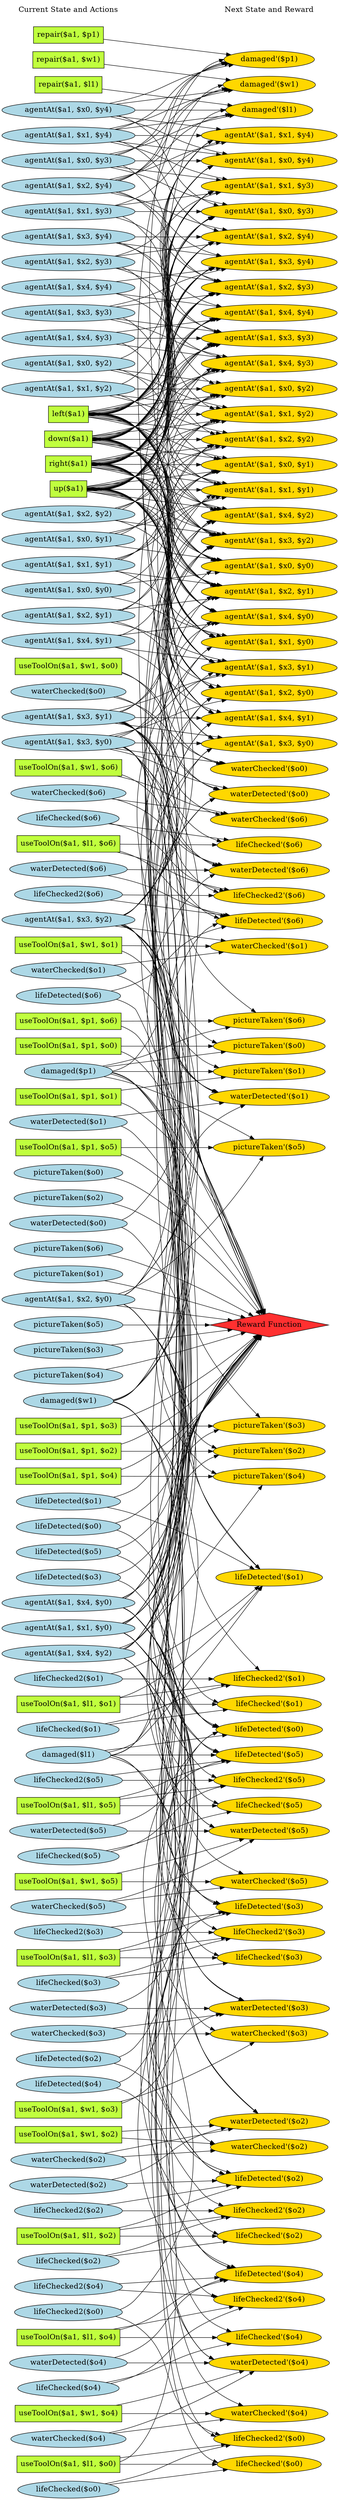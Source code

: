digraph G {
	graph [bb="0,0,631.35,5378.4",
		fontname=Helvetica,
		fontsize=16,
		rankdir=LR,
		ranksep=2.00,
		ratio=auto,
		size=600
	];
	node [fontsize=16,
		label="\N"
	];
	{
		graph [rank=same];
		"agentAt($a1, $x2, $y3)"		 [color=black,
			fillcolor=lightblue,
			height=0.51069,
			pos="116.67,4215.4",
			shape=ellipse,
			style=filled,
			width=3.2409];
		"agentAt($a1, $x3, $y0)"		 [color=black,
			fillcolor=lightblue,
			height=0.51069,
			pos="116.67,2636.4",
			shape=ellipse,
			style=filled,
			width=3.2409];
		"waterChecked($o5)"		 [color=black,
			fillcolor=lightblue,
			height=0.51069,
			pos="116.67,507.38",
			shape=ellipse,
			style=filled,
			width=2.7891];
		"down($a1)"		 [color=black,
			fillcolor=olivedrab1,
			height=0.5,
			pos="116.67,4377.4",
			shape=box,
			style=filled,
			width=1.1944];
		"damaged($w1)"		 [color=black,
			fillcolor=lightblue,
			height=0.51069,
			pos="116.67,1597.4",
			shape=ellipse,
			style=filled,
			width=2.2195];
		"waterDetected($o2)"		 [color=black,
			fillcolor=lightblue,
			height=0.51069,
			pos="116.67,3178.4",
			shape=ellipse,
			style=filled,
			width=2.7891];
		"pictureTaken($o2)"		 [color=black,
			fillcolor=lightblue,
			height=0.51069,
			pos="116.67,2306.4",
			shape=ellipse,
			style=filled,
			width=2.6713];
		"lifeChecked($o3)"		 [color=black,
			fillcolor=lightblue,
			height=0.51069,
			pos="116.67,5306.4",
			shape=ellipse,
			style=filled,
			width=2.5142];
		"lifeChecked2($o3)"		 [color=black,
			fillcolor=lightblue,
			height=0.51069,
			pos="116.67,5198.4",
			shape=ellipse,
			style=filled,
			width=2.6909];
		"useToolOn($a1, $w1, $o0)"		 [color=black,
			fillcolor=olivedrab1,
			height=0.5,
			pos="116.67,1924.4",
			shape=box,
			style=filled,
			width=2.625];
		"agentAt($a1, $x0, $y0)"		 [color=black,
			fillcolor=lightblue,
			height=0.51069,
			pos="116.67,4760.4",
			shape=ellipse,
			style=filled,
			width=3.2409];
		"lifeDetected($o6)"		 [color=black,
			fillcolor=lightblue,
			height=0.51069,
			pos="116.67,1159.4",
			shape=ellipse,
			style=filled,
			width=2.5142];
		"agentAt($a1, $x2, $y4)"		 [color=black,
			fillcolor=lightblue,
			height=0.51069,
			pos="116.67,3720.4",
			shape=ellipse,
			style=filled,
			width=3.2409];
		"useToolOn($a1, $p1, $o0)"		 [color=black,
			fillcolor=olivedrab1,
			height=0.5,
			pos="116.67,2798.4",
			shape=box,
			style=filled,
			width=2.5833];
		"waterDetected($o3)"		 [color=black,
			fillcolor=lightblue,
			height=0.51069,
			pos="116.67,5035.4",
			shape=ellipse,
			style=filled,
			width=2.7891];
		"pictureTaken($o1)"		 [color=black,
			fillcolor=lightblue,
			height=0.51069,
			pos="116.67,2251.4",
			shape=ellipse,
			style=filled,
			width=2.6713];
		"waterChecked($o4)"		 [color=black,
			fillcolor=lightblue,
			height=0.51069,
			pos="116.67,1489.4",
			shape=ellipse,
			style=filled,
			width=2.7891];
		"lifeChecked($o4)"		 [color=black,
			fillcolor=lightblue,
			height=0.51069,
			pos="116.67,1051.4",
			shape=ellipse,
			style=filled,
			width=2.5142];
		"useToolOn($a1, $w1, $o1)"		 [color=black,
			fillcolor=olivedrab1,
			height=0.5,
			pos="116.67,398.38",
			shape=box,
			style=filled,
			width=2.625];
		"lifeChecked2($o2)"		 [color=black,
			fillcolor=lightblue,
			height=0.51069,
			pos="116.67,3341.4",
			shape=ellipse,
			style=filled,
			width=2.6909];
		"right($a1)"		 [color=black,
			fillcolor=olivedrab1,
			height=0.5,
			pos="116.67,4323.4",
			shape=box,
			style=filled,
			width=1.125];
		"agentAt($a1, $x2, $y1)"		 [color=black,
			fillcolor=lightblue,
			height=0.51069,
			pos="116.67,4595.4",
			shape=ellipse,
			style=filled,
			width=3.2409];
		"lifeDetected($o1)"		 [color=black,
			fillcolor=lightblue,
			height=0.51069,
			pos="116.67,725.38",
			shape=ellipse,
			style=filled,
			width=2.5142];
		"useToolOn($a1, $p1, $o5)"		 [color=black,
			fillcolor=olivedrab1,
			height=0.5,
			pos="116.67,2744.4",
			shape=box,
			style=filled,
			width=2.5833];
		"useToolOn($a1, $l1, $o5)"		 [color=black,
			fillcolor=olivedrab1,
			height=0.5,
			pos="116.67,779.38",
			shape=box,
			style=filled,
			width=2.5278];
		"waterDetected($o0)"		 [color=black,
			fillcolor=lightblue,
			height=0.51069,
			pos="116.67,1815.4",
			shape=ellipse,
			style=filled,
			width=2.7891];
		"Current State and Actions"		 [color=black,
			fillcolor=white,
			height=0.5,
			pos="116.67,5360.4",
			shape=plaintext,
			style=bold,
			width=2.5139];
		"agentAt($a1, $x3, $y2)"		 [color=black,
			fillcolor=lightblue,
			height=0.51069,
			pos="116.67,2526.4",
			shape=ellipse,
			style=filled,
			width=3.2409];
		"lifeChecked($o0)"		 [color=black,
			fillcolor=lightblue,
			height=0.51069,
			pos="116.67,1652.4",
			shape=ellipse,
			style=filled,
			width=2.5142];
		"useToolOn($a1, $w1, $o2)"		 [color=black,
			fillcolor=olivedrab1,
			height=0.5,
			pos="116.67,3287.4",
			shape=box,
			style=filled,
			width=2.625];
		"pictureTaken($o5)"		 [color=black,
			fillcolor=lightblue,
			height=0.51069,
			pos="116.67,2196.4",
			shape=ellipse,
			style=filled,
			width=2.6713];
		"agentAt($a1, $x1, $y3)"		 [color=black,
			fillcolor=lightblue,
			height=0.51069,
			pos="116.67,4540.4",
			shape=ellipse,
			style=filled,
			width=3.2409];
		"lifeChecked2($o1)"		 [color=black,
			fillcolor=lightblue,
			height=0.51069,
			pos="116.67,289.38",
			shape=ellipse,
			style=filled,
			width=2.6909];
		"agentAt($a1, $x2, $y2)"		 [color=black,
			fillcolor=lightblue,
			height=0.51069,
			pos="116.67,4650.4",
			shape=ellipse,
			style=filled,
			width=3.2409];
		"agentAt($a1, $x3, $y1)"		 [color=black,
			fillcolor=lightblue,
			height=0.51069,
			pos="116.67,2906.4",
			shape=ellipse,
			style=filled,
			width=3.2409];
		"waterChecked($o6)"		 [color=black,
			fillcolor=lightblue,
			height=0.51069,
			pos="116.67,943.38",
			shape=ellipse,
			style=filled,
			width=2.7891];
		"useToolOn($a1, $p1, $o6)"		 [color=black,
			fillcolor=olivedrab1,
			height=0.5,
			pos="116.67,2852.4",
			shape=box,
			style=filled,
			width=2.5833];
		"lifeDetected($o0)"		 [color=black,
			fillcolor=lightblue,
			height=0.51069,
			pos="116.67,2033.4",
			shape=ellipse,
			style=filled,
			width=2.5142];
		"useToolOn($a1, $l1, $o6)"		 [color=black,
			fillcolor=olivedrab1,
			height=0.5,
			pos="116.67,72.385",
			shape=box,
			style=filled,
			width=2.5278];
		"waterDetected($o1)"		 [color=black,
			fillcolor=lightblue,
			height=0.51069,
			pos="116.67,344.38",
			shape=ellipse,
			style=filled,
			width=2.7891];
		"pictureTaken($o3)"		 [color=black,
			fillcolor=lightblue,
			height=0.51069,
			pos="116.67,2141.4",
			shape=ellipse,
			style=filled,
			width=2.6713];
		"lifeChecked($o1)"		 [color=black,
			fillcolor=lightblue,
			height=0.51069,
			pos="116.67,181.38",
			shape=ellipse,
			style=filled,
			width=2.5142];
		"useToolOn($a1, $w1, $o3)"		 [color=black,
			fillcolor=olivedrab1,
			height=0.5,
			pos="116.67,5144.4",
			shape=box,
			style=filled,
			width=2.625];
		"lifeChecked($o2)"		 [color=black,
			fillcolor=lightblue,
			height=0.51069,
			pos="116.67,3504.4",
			shape=ellipse,
			style=filled,
			width=2.5142];
		"pictureTaken($o4)"		 [color=black,
			fillcolor=lightblue,
			height=0.51069,
			pos="116.67,2471.4",
			shape=ellipse,
			style=filled,
			width=2.6713];
		"agentAt($a1, $x4, $y0)"		 [color=black,
			fillcolor=lightblue,
			height=0.51069,
			pos="116.67,4980.4",
			shape=ellipse,
			style=filled,
			width=3.2409];
		"lifeChecked2($o0)"		 [color=black,
			fillcolor=lightblue,
			height=0.51069,
			pos="116.67,1760.4",
			shape=ellipse,
			style=filled,
			width=2.6909];
		"agentAt($a1, $x1, $y4)"		 [color=black,
			fillcolor=lightblue,
			height=0.51069,
			pos="116.67,3830.4",
			shape=ellipse,
			style=filled,
			width=3.2409];
		"useToolOn($a1, $p1, $o3)"		 [color=black,
			fillcolor=olivedrab1,
			height=0.5,
			pos="116.67,3014.4",
			shape=box,
			style=filled,
			width=2.5833];
		"lifeDetected($o3)"		 [color=black,
			fillcolor=lightblue,
			height=0.51069,
			pos="116.67,3775.4",
			shape=ellipse,
			style=filled,
			width=2.5142];
		"waterChecked($o1)"		 [color=black,
			fillcolor=lightblue,
			height=0.51069,
			pos="116.67,452.38",
			shape=ellipse,
			style=filled,
			width=2.7891];
		"agentAt($a1, $x3, $y4)"		 [color=black,
			fillcolor=lightblue,
			height=0.51069,
			pos="116.67,3940.4",
			shape=ellipse,
			style=filled,
			width=3.2409];
		"useToolOn($a1, $w1, $o4)"		 [color=black,
			fillcolor=olivedrab1,
			height=0.5,
			pos="116.67,1543.4",
			shape=box,
			style=filled,
			width=2.625];
		"waterDetected($o6)"		 [color=black,
			fillcolor=lightblue,
			height=0.51069,
			pos="116.67,888.38",
			shape=ellipse,
			style=filled,
			width=2.7891];
		"repair($a1, $w1)"		 [color=black,
			fillcolor=olivedrab1,
			height=0.5,
			pos="116.67,3612.4",
			shape=box,
			style=filled,
			width=1.6944];
		"useToolOn($a1, $l1, $o2)"		 [color=black,
			fillcolor=olivedrab1,
			height=0.5,
			pos="116.67,3395.4",
			shape=box,
			style=filled,
			width=2.5278];
		"agentAt($a1, $x1, $y1)"		 [color=black,
			fillcolor=lightblue,
			height=0.51069,
			pos="116.67,4815.4",
			shape=ellipse,
			style=filled,
			width=3.2409];
		"agentAt($a1, $x4, $y1)"		 [color=black,
			fillcolor=lightblue,
			height=0.51069,
			pos="116.67,4485.4",
			shape=ellipse,
			style=filled,
			width=3.2409];
		"agentAt($a1, $x0, $y4)"		 [color=black,
			fillcolor=lightblue,
			height=0.51069,
			pos="116.67,3885.4",
			shape=ellipse,
			style=filled,
			width=3.2409];
		"up($a1)"		 [color=black,
			fillcolor=olivedrab1,
			height=0.5,
			pos="116.67,4269.4",
			shape=box,
			style=filled,
			width=0.93056];
		"lifeDetected($o2)"		 [color=black,
			fillcolor=lightblue,
			height=0.51069,
			pos="116.67,3123.4",
			shape=ellipse,
			style=filled,
			width=2.5142];
		"useToolOn($a1, $p1, $o4)"		 [color=black,
			fillcolor=olivedrab1,
			height=0.5,
			pos="116.67,2087.4",
			shape=box,
			style=filled,
			width=2.5833];
		"useToolOn($a1, $l1, $o4)"		 [color=black,
			fillcolor=olivedrab1,
			height=0.5,
			pos="116.67,1105.4",
			shape=box,
			style=filled,
			width=2.5278];
		"waterChecked($o0)"		 [color=black,
			fillcolor=lightblue,
			height=0.51069,
			pos="116.67,1870.4",
			shape=ellipse,
			style=filled,
			width=2.7891];
		"agentAt($a1, $x2, $y0)"		 [color=black,
			fillcolor=lightblue,
			height=0.51069,
			pos="116.67,2581.4",
			shape=ellipse,
			style=filled,
			width=3.2409];
		"agentAt($a1, $x3, $y3)"		 [color=black,
			fillcolor=lightblue,
			height=0.51069,
			pos="116.67,4050.4",
			shape=ellipse,
			style=filled,
			width=3.2409];
		"pictureTaken($o6)"		 [color=black,
			fillcolor=lightblue,
			height=0.51069,
			pos="116.67,2416.4",
			shape=ellipse,
			style=filled,
			width=2.6713];
		"useToolOn($a1, $l1, $o3)"		 [color=black,
			fillcolor=olivedrab1,
			height=0.5,
			pos="116.67,5252.4",
			shape=box,
			style=filled,
			width=2.5278];
		"useToolOn($a1, $w1, $o5)"		 [color=black,
			fillcolor=olivedrab1,
			height=0.5,
			pos="116.67,561.38",
			shape=box,
			style=filled,
			width=2.625];
		"agentAt($a1, $x4, $y2)"		 [color=black,
			fillcolor=lightblue,
			height=0.51069,
			pos="116.67,1978.4",
			shape=ellipse,
			style=filled,
			width=3.2409];
		"agentAt($a1, $x0, $y3)"		 [color=black,
			fillcolor=lightblue,
			height=0.51069,
			pos="116.67,4105.4",
			shape=ellipse,
			style=filled,
			width=3.2409];
		"agentAt($a1, $x1, $y2)"		 [color=black,
			fillcolor=lightblue,
			height=0.51069,
			pos="116.67,4705.4",
			shape=ellipse,
			style=filled,
			width=3.2409];
		"left($a1)"		 [color=black,
			fillcolor=olivedrab1,
			height=0.5,
			pos="116.67,4431.4",
			shape=box,
			style=filled,
			width=0.98611];
		"lifeDetected($o5)"		 [color=black,
			fillcolor=lightblue,
			height=0.51069,
			pos="116.67,1214.4",
			shape=ellipse,
			style=filled,
			width=2.5142];
		"useToolOn($a1, $p1, $o1)"		 [color=black,
			fillcolor=olivedrab1,
			height=0.5,
			pos="116.67,2690.4",
			shape=box,
			style=filled,
			width=2.5833];
		"repair($a1, $l1)"		 [color=black,
			fillcolor=olivedrab1,
			height=0.5,
			pos="116.67,3558.4",
			shape=box,
			style=filled,
			width=1.6111];
		"lifeChecked2($o6)"		 [color=black,
			fillcolor=lightblue,
			height=0.51069,
			pos="116.67,126.38",
			shape=ellipse,
			style=filled,
			width=2.6909];
		"pictureTaken($o0)"		 [color=black,
			fillcolor=lightblue,
			height=0.51069,
			pos="116.67,2361.4",
			shape=ellipse,
			style=filled,
			width=2.6713];
		"damaged($l1)"		 [color=black,
			fillcolor=lightblue,
			height=0.51069,
			pos="116.67,1379.4",
			shape=ellipse,
			style=filled,
			width=2.082];
		"waterChecked($o3)"		 [color=black,
			fillcolor=lightblue,
			height=0.51069,
			pos="116.67,5090.4",
			shape=ellipse,
			style=filled,
			width=2.7891];
		"damaged($p1)"		 [color=black,
			fillcolor=lightblue,
			height=0.51069,
			pos="116.67,3068.4",
			shape=ellipse,
			style=filled,
			width=2.1606];
		"lifeChecked($o5)"		 [color=black,
			fillcolor=lightblue,
			height=0.51069,
			pos="116.67,615.38",
			shape=ellipse,
			style=filled,
			width=2.5142];
		"useToolOn($a1, $l1, $o0)"		 [color=black,
			fillcolor=olivedrab1,
			height=0.5,
			pos="116.67,1706.4",
			shape=box,
			style=filled,
			width=2.5278];
		"useToolOn($a1, $w1, $o6)"		 [color=black,
			fillcolor=olivedrab1,
			height=0.5,
			pos="116.67,997.38",
			shape=box,
			style=filled,
			width=2.625];
		"agentAt($a1, $x4, $y3)"		 [color=black,
			fillcolor=lightblue,
			height=0.51069,
			pos="116.67,4160.4",
			shape=ellipse,
			style=filled,
			width=3.2409];
		"waterDetected($o4)"		 [color=black,
			fillcolor=lightblue,
			height=0.51069,
			pos="116.67,1324.4",
			shape=ellipse,
			style=filled,
			width=2.7891];
		"lifeChecked2($o5)"		 [color=black,
			fillcolor=lightblue,
			height=0.51069,
			pos="116.67,833.38",
			shape=ellipse,
			style=filled,
			width=2.6909];
		"agentAt($a1, $x0, $y2)"		 [color=black,
			fillcolor=lightblue,
			height=0.51069,
			pos="116.67,4925.4",
			shape=ellipse,
			style=filled,
			width=3.2409];
		"repair($a1, $p1)"		 [color=black,
			fillcolor=olivedrab1,
			height=0.5,
			pos="116.67,3666.4",
			shape=box,
			style=filled,
			width=1.6528];
		"useToolOn($a1, $p1, $o2)"		 [color=black,
			fillcolor=olivedrab1,
			height=0.5,
			pos="116.67,2960.4",
			shape=box,
			style=filled,
			width=2.5833];
		"lifeDetected($o4)"		 [color=black,
			fillcolor=lightblue,
			height=0.51069,
			pos="116.67,1434.4",
			shape=ellipse,
			style=filled,
			width=2.5142];
		"waterChecked($o2)"		 [color=black,
			fillcolor=lightblue,
			height=0.51069,
			pos="116.67,3233.4",
			shape=ellipse,
			style=filled,
			width=2.7891];
		"useToolOn($a1, $l1, $o1)"		 [color=black,
			fillcolor=olivedrab1,
			height=0.5,
			pos="116.67,235.38",
			shape=box,
			style=filled,
			width=2.5278];
		"waterDetected($o5)"		 [color=black,
			fillcolor=lightblue,
			height=0.51069,
			pos="116.67,670.38",
			shape=ellipse,
			style=filled,
			width=2.7891];
		"lifeChecked($o6)"		 [color=black,
			fillcolor=lightblue,
			height=0.51069,
			pos="116.67,18.385",
			shape=ellipse,
			style=filled,
			width=2.5142];
		"agentAt($a1, $x4, $y4)"		 [color=black,
			fillcolor=lightblue,
			height=0.51069,
			pos="116.67,3995.4",
			shape=ellipse,
			style=filled,
			width=3.2409];
		"lifeChecked2($o4)"		 [color=black,
			fillcolor=lightblue,
			height=0.51069,
			pos="116.67,1269.4",
			shape=ellipse,
			style=filled,
			width=2.6909];
		"agentAt($a1, $x1, $y0)"		 [color=black,
			fillcolor=lightblue,
			height=0.51069,
			pos="116.67,3449.4",
			shape=ellipse,
			style=filled,
			width=3.2409];
		"agentAt($a1, $x0, $y1)"		 [color=black,
			fillcolor=lightblue,
			height=0.51069,
			pos="116.67,4870.4",
			shape=ellipse,
			style=filled,
			width=3.2409];
	}
	{
		graph [rank=same];
		"lifeDetected'($o6)"		 [color=black,
			fillcolor=gold1,
			height=0.51069,
			pos="504.35,887.38",
			shape=ellipse,
			style=filled,
			width=2.5731];
		"pictureTaken'($o1)"		 [color=black,
			fillcolor=gold1,
			height=0.51069,
			pos="504.35,2689.4",
			shape=ellipse,
			style=filled,
			width=2.7302];
		"agentAt'($a1, $x0, $y2)"		 [color=black,
			fillcolor=gold1,
			height=0.51069,
			pos="504.35,4870.4",
			shape=ellipse,
			style=filled,
			width=3.2998];
		"agentAt'($a1, $x3, $y1)"		 [color=black,
			fillcolor=gold1,
			height=0.51069,
			pos="504.35,4265.4",
			shape=ellipse,
			style=filled,
			width=3.2998];
		"lifeChecked2'($o4)"		 [color=black,
			fillcolor=gold1,
			height=0.51069,
			pos="504.35,1216.4",
			shape=ellipse,
			style=filled,
			width=2.7499];
		"waterChecked'($o0)"		 [color=black,
			fillcolor=gold1,
			height=0.51069,
			pos="504.35,1925.4",
			shape=ellipse,
			style=filled,
			width=2.8481];
		"waterDetected'($o6)"		 [color=black,
			fillcolor=gold1,
			height=0.51069,
			pos="504.35,997.38",
			shape=ellipse,
			style=filled,
			width=2.8481];
		"Next State and Reward"		 [color=black,
			fillcolor=white,
			height=0.5,
			pos="504.35,5360.4",
			shape=plaintext,
			style=bold,
			width=2.25];
		"lifeChecked'($o4)"		 [color=black,
			fillcolor=gold1,
			height=0.51069,
			pos="504.35,1107.4",
			shape=ellipse,
			style=filled,
			width=2.5731];
		"agentAt'($a1, $x2, $y4)"		 [color=black,
			fillcolor=gold1,
			height=0.51069,
			pos="504.35,3660.4",
			shape=ellipse,
			style=filled,
			width=3.2998];
		"pictureTaken'($o0)"		 [color=black,
			fillcolor=gold1,
			height=0.51069,
			pos="504.35,2799.4",
			shape=ellipse,
			style=filled,
			width=2.7302];
		"lifeDetected'($o5)"		 [color=black,
			fillcolor=gold1,
			height=0.51069,
			pos="504.35,942.38",
			shape=ellipse,
			style=filled,
			width=2.5731];
		"agentAt'($a1, $x0, $y3)"		 [color=black,
			fillcolor=gold1,
			height=0.51069,
			pos="504.35,4540.4",
			shape=ellipse,
			style=filled,
			width=3.2998];
		"agentAt'($a1, $x3, $y0)"		 [color=black,
			fillcolor=gold1,
			height=0.51069,
			pos="504.35,3935.4",
			shape=ellipse,
			style=filled,
			width=3.2998];
		"lifeChecked2'($o3)"		 [color=black,
			fillcolor=gold1,
			height=0.51069,
			pos="504.35,5200.4",
			shape=ellipse,
			style=filled,
			width=2.7499];
		"lifeChecked'($o3)"		 [color=black,
			fillcolor=gold1,
			height=0.51069,
			pos="504.35,5255.4",
			shape=ellipse,
			style=filled,
			width=2.5731];
		"lifeChecked2'($o6)"		 [color=black,
			fillcolor=gold1,
			height=0.51069,
			pos="504.35,126.38",
			shape=ellipse,
			style=filled,
			width=2.7499];
		"pictureTaken'($o3)"		 [color=black,
			fillcolor=gold1,
			height=0.51069,
			pos="504.35,3095.4",
			shape=ellipse,
			style=filled,
			width=2.7302];
		"agentAt'($a1, $x0, $y0)"		 [color=black,
			fillcolor=gold1,
			height=0.51069,
			pos="504.35,4760.4",
			shape=ellipse,
			style=filled,
			width=3.2998];
		"waterChecked'($o6)"		 [color=black,
			fillcolor=gold1,
			height=0.51069,
			pos="504.35,1052.4",
			shape=ellipse,
			style=filled,
			width=2.8481];
		"waterDetected'($o0)"		 [color=black,
			fillcolor=gold1,
			height=0.51069,
			pos="504.35,1870.4",
			shape=ellipse,
			style=filled,
			width=2.8481];
		"lifeChecked'($o6)"		 [color=black,
			fillcolor=gold1,
			height=0.51069,
			pos="504.35,71.385",
			shape=ellipse,
			style=filled,
			width=2.5731];
		"agentAt'($a1, $x1, $y1)"		 [color=black,
			fillcolor=gold1,
			height=0.51069,
			pos="504.35,4815.4",
			shape=ellipse,
			style=filled,
			width=3.2998];
		"agentAt'($a1, $x1, $y0)"		 [color=black,
			fillcolor=gold1,
			height=0.51069,
			pos="504.35,4485.4",
			shape=ellipse,
			style=filled,
			width=3.2998];
		"lifeChecked2'($o5)"		 [color=black,
			fillcolor=gold1,
			height=0.51069,
			pos="504.35,832.38",
			shape=ellipse,
			style=filled,
			width=2.7499];
		"pictureTaken'($o2)"		 [color=black,
			fillcolor=gold1,
			height=0.51069,
			pos="504.35,3040.4",
			shape=ellipse,
			style=filled,
			width=2.7302];
		"agentAt'($a1, $x0, $y1)"		 [color=black,
			fillcolor=gold1,
			height=0.51069,
			pos="504.35,4980.4",
			shape=ellipse,
			style=filled,
			width=3.2998];
		"agentAt'($a1, $x4, $y4)"		 [color=black,
			fillcolor=gold1,
			height=0.51069,
			pos="504.35,4155.4",
			shape=ellipse,
			style=filled,
			width=3.2998];
		"damaged'($w1)"		 [color=black,
			fillcolor=gold1,
			height=0.51069,
			pos="504.35,3550.4",
			shape=ellipse,
			style=filled,
			width=2.2785];
		"waterChecked'($o5)"		 [color=black,
			fillcolor=gold1,
			height=0.51069,
			pos="504.35,561.38",
			shape=ellipse,
			style=filled,
			width=2.8481];
		"waterDetected'($o1)"		 [color=black,
			fillcolor=gold1,
			height=0.51069,
			pos="504.35,438.38",
			shape=ellipse,
			style=filled,
			width=2.8481];
		"lifeChecked'($o5)"		 [color=black,
			fillcolor=gold1,
			height=0.51069,
			pos="504.35,777.38",
			shape=ellipse,
			style=filled,
			width=2.5731];
		"lifeChecked'($o0)"		 [color=black,
			fillcolor=gold1,
			height=0.51069,
			pos="504.35,1705.4",
			shape=ellipse,
			style=filled,
			width=2.5731];
		"damaged'($l1)"		 [color=black,
			fillcolor=gold1,
			height=0.51069,
			pos="504.35,3495.4",
			shape=ellipse,
			style=filled,
			width=2.141];
		"pictureTaken'($o5)"		 [color=black,
			fillcolor=gold1,
			height=0.51069,
			pos="504.35,2744.4",
			shape=ellipse,
			style=filled,
			width=2.7302];
		"agentAt'($a1, $x2, $y0)"		 [color=black,
			fillcolor=gold1,
			height=0.51069,
			pos="504.35,3990.4",
			shape=ellipse,
			style=filled,
			width=3.2998];
		"damaged'($p1)"		 [color=black,
			fillcolor=gold1,
			height=0.51069,
			pos="504.35,3605.4",
			shape=ellipse,
			style=filled,
			width=2.2195];
		"lifeChecked2'($o0)"		 [color=black,
			fillcolor=gold1,
			height=0.51069,
			pos="504.35,1760.4",
			shape=ellipse,
			style=filled,
			width=2.7499];
		"agentAt'($a1, $x4, $y3)"		 [color=black,
			fillcolor=gold1,
			height=0.51069,
			pos="504.35,3770.4",
			shape=ellipse,
			style=filled,
			width=3.2998];
		"waterChecked'($o4)"		 [color=black,
			fillcolor=gold1,
			height=0.51069,
			pos="504.35,1571.4",
			shape=ellipse,
			style=filled,
			width=2.8481];
		"waterDetected'($o2)"		 [color=black,
			fillcolor=gold1,
			height=0.51069,
			pos="504.35,3199.4",
			shape=ellipse,
			style=filled,
			width=2.8481];
		"Reward Function"		 [color=black,
			fillcolor=firebrick1,
			height=0.72222,
			pos="504.35,2526.4",
			shape=diamond,
			style=filled,
			width=3.5278];
		"agentAt'($a1, $x1, $y3)"		 [color=black,
			fillcolor=gold1,
			height=0.51069,
			pos="504.35,4430.4",
			shape=ellipse,
			style=filled,
			width=3.2998];
		"lifeDetected'($o1)"		 [color=black,
			fillcolor=gold1,
			height=0.51069,
			pos="504.35,357.38",
			shape=ellipse,
			style=filled,
			width=2.5731];
		"pictureTaken'($o4)"		 [color=black,
			fillcolor=gold1,
			height=0.51069,
			pos="504.35,2087.4",
			shape=ellipse,
			style=filled,
			width=2.7302];
		"agentAt'($a1, $x2, $y1)"		 [color=black,
			fillcolor=gold1,
			height=0.51069,
			pos="504.35,4650.4",
			shape=ellipse,
			style=filled,
			width=3.2998];
		"waterDetected'($o3)"		 [color=black,
			fillcolor=gold1,
			height=0.51069,
			pos="504.35,5035.4",
			shape=ellipse,
			style=filled,
			width=2.8481];
		"agentAt'($a1, $x3, $y4)"		 [color=black,
			fillcolor=gold1,
			height=0.51069,
			pos="504.35,3715.4",
			shape=ellipse,
			style=filled,
			width=3.2998];
		"agentAt'($a1, $x4, $y2)"		 [color=black,
			fillcolor=gold1,
			height=0.51069,
			pos="504.35,4210.4",
			shape=ellipse,
			style=filled,
			width=3.2998];
		"waterChecked'($o3)"		 [color=black,
			fillcolor=gold1,
			height=0.51069,
			pos="504.35,5145.4",
			shape=ellipse,
			style=filled,
			width=2.8481];
		"agentAt'($a1, $x1, $y2)"		 [color=black,
			fillcolor=gold1,
			height=0.51069,
			pos="504.35,4925.4",
			shape=ellipse,
			style=filled,
			width=3.2998];
		"lifeDetected'($o0)"		 [color=black,
			fillcolor=gold1,
			height=0.51069,
			pos="504.35,1815.4",
			shape=ellipse,
			style=filled,
			width=2.5731];
		"agentAt'($a1, $x0, $y4)"		 [color=black,
			fillcolor=gold1,
			height=0.51069,
			pos="504.35,4045.4",
			shape=ellipse,
			style=filled,
			width=3.2998];
		"lifeDetected'($o4)"		 [color=black,
			fillcolor=gold1,
			height=0.51069,
			pos="504.35,1351.4",
			shape=ellipse,
			style=filled,
			width=2.5731];
		"lifeChecked2'($o2)"		 [color=black,
			fillcolor=gold1,
			height=0.51069,
			pos="504.35,3385.4",
			shape=ellipse,
			style=filled,
			width=2.7499];
		"waterDetected'($o4)"		 [color=black,
			fillcolor=gold1,
			height=0.51069,
			pos="504.35,1516.4",
			shape=ellipse,
			style=filled,
			width=2.8481];
		"agentAt'($a1, $x4, $y1)"		 [color=black,
			fillcolor=gold1,
			height=0.51069,
			pos="504.35,4375.4",
			shape=ellipse,
			style=filled,
			width=3.2998];
		"agentAt'($a1, $x3, $y3)"		 [color=black,
			fillcolor=gold1,
			height=0.51069,
			pos="504.35,3825.4",
			shape=ellipse,
			style=filled,
			width=3.2998];
		"waterChecked'($o2)"		 [color=black,
			fillcolor=gold1,
			height=0.51069,
			pos="504.35,3309.4",
			shape=ellipse,
			style=filled,
			width=2.8481];
		"agentAt'($a1, $x2, $y2)"		 [color=black,
			fillcolor=gold1,
			height=0.51069,
			pos="504.35,4595.4",
			shape=ellipse,
			style=filled,
			width=3.2998];
		"lifeChecked'($o2)"		 [color=black,
			fillcolor=gold1,
			height=0.51069,
			pos="504.35,3440.4",
			shape=ellipse,
			style=filled,
			width=2.5731];
		"lifeDetected'($o3)"		 [color=black,
			fillcolor=gold1,
			height=0.51069,
			pos="504.35,5090.4",
			shape=ellipse,
			style=filled,
			width=2.5731];
		"pictureTaken'($o6)"		 [color=black,
			fillcolor=gold1,
			height=0.51069,
			pos="504.35,2906.4",
			shape=ellipse,
			style=filled,
			width=2.7302];
		"agentAt'($a1, $x3, $y2)"		 [color=black,
			fillcolor=gold1,
			height=0.51069,
			pos="504.35,3880.4",
			shape=ellipse,
			style=filled,
			width=3.2998];
		"lifeChecked2'($o1)"		 [color=black,
			fillcolor=gold1,
			height=0.51069,
			pos="504.35,289.38",
			shape=ellipse,
			style=filled,
			width=2.7499];
		"waterChecked'($o1)"		 [color=black,
			fillcolor=gold1,
			height=0.51069,
			pos="504.35,493.38",
			shape=ellipse,
			style=filled,
			width=2.8481];
		"agentAt'($a1, $x4, $y0)"		 [color=black,
			fillcolor=gold1,
			height=0.51069,
			pos="504.35,4705.4",
			shape=ellipse,
			style=filled,
			width=3.2998];
		"waterDetected'($o5)"		 [color=black,
			fillcolor=gold1,
			height=0.51069,
			pos="504.35,670.38",
			shape=ellipse,
			style=filled,
			width=2.8481];
		"agentAt'($a1, $x2, $y3)"		 [color=black,
			fillcolor=gold1,
			height=0.51069,
			pos="504.35,4320.4",
			shape=ellipse,
			style=filled,
			width=3.2998];
		"lifeChecked'($o1)"		 [color=black,
			fillcolor=gold1,
			height=0.51069,
			pos="504.35,234.38",
			shape=ellipse,
			style=filled,
			width=2.5731];
		"agentAt'($a1, $x1, $y4)"		 [color=black,
			fillcolor=gold1,
			height=0.51069,
			pos="504.35,4100.4",
			shape=ellipse,
			style=filled,
			width=3.2998];
		"lifeDetected'($o2)"		 [color=black,
			fillcolor=gold1,
			height=0.51069,
			pos="504.35,3254.4",
			shape=ellipse,
			style=filled,
			width=2.5731];
	}
	"agentAt($a1, $x2, $y3)" -> "agentAt'($a1, $x2, $y4)"	 [color=black,
		pos="e,405.75,3670.7 207.91,4203.8 217.28,4199.7 226.03,4194.4 233.35,4187.4 400.07,4027.7 209.12,3846.4 377.35,3688.4 383.09,3683 389.63,\
3678.5 396.64,3674.9",
		style=solid];
	"agentAt($a1, $x2, $y3)" -> "agentAt'($a1, $x1, $y3)"	 [color=black,
		pos="e,415.29,4418.2 200.65,4228.2 212.08,4231.8 223.31,4236.5 233.35,4242.4 315.71,4291 294.72,4354.2 377.35,4402.4 386.14,4407.5 395.79,\
4411.7 405.71,4415.1",
		style=solid];
	"agentAt($a1, $x2, $y3)" -> "agentAt'($a1, $x3, $y3)"	 [color=black,
		pos="e,407.93,3836.2 205.61,4203.5 215.67,4199.5 225.21,4194.2 233.35,4187.4 356.92,4083.2 252.79,3956.4 377.35,3853.4 383.73,3848.1 \
390.89,3843.8 398.49,3840.2",
		style=solid];
	"agentAt($a1, $x2, $y3)" -> "agentAt'($a1, $x2, $y2)"	 [color=black,
		pos="e,408,4584.4 206.99,4227.2 216.52,4231 225.56,4235.9 233.35,4242.4 355.04,4343.1 255.12,4467.3 377.35,4567.4 383.75,4572.6 390.94,\
4577 398.54,4580.5",
		style=solid];
	"agentAt($a1, $x2, $y3)" -> "agentAt'($a1, $x2, $y3)"	 [color=black,
		pos="e,431.02,4305.8 186.49,4230.2 201.98,4233.9 218.29,4238 233.35,4242.4 298.42,4261.2 312.17,4273.9 377.35,4292.4 391.36,4296.4 406.38,\
4300.1 420.99,4303.5",
		style=solid];
	"agentAt($a1, $x3, $y0)" -> "agentAt'($a1, $x3, $y1)"	 [color=black,
		pos="e,402.74,4255.8 211.74,2647 219.89,2651.1 227.32,2656.5 233.35,2663.4 463.98,2928.3 145.3,3973.7 377.35,4237.4 382.07,4242.8 387.57,\
4247.2 393.59,4250.9",
		style=solid];
	"agentAt($a1, $x3, $y0)" -> "waterChecked'($o0)"	 [color=black,
		pos="e,480.65,1943.4 208.36,2624.8 217.6,2620.8 226.19,2615.4 233.35,2608.4 413.14,2432.1 255.74,2280.9 377.35,2060.4 401.83,2016 444.14,\
1974.9 472.91,1950",
		style=solid];
	"agentAt($a1, $x3, $y0)" -> "pictureTaken'($o0)"	 [color=black,
		pos="e,427.35,2788 195.7,2649.9 208.59,2653.5 221.57,2657.9 233.35,2663.4 305.85,2697.2 304.66,2738 377.35,2771.4 389.88,2777.1 403.67,\
2781.8 417.39,2785.4",
		style=solid];
	"agentAt($a1, $x3, $y0)" -> "agentAt'($a1, $x3, $y0)"	 [color=black,
		pos="e,402.93,3925.7 211.57,2647.2 219.76,2651.3 227.24,2656.5 233.35,2663.4 603.83,3078.7 4.6526,3494 377.35,3907.4 382.13,3912.7 387.69,\
3917.1 393.74,3920.8",
		style=solid];
	"agentAt($a1, $x3, $y0)" -> "waterDetected'($o0)"	 [color=black,
		pos="e,410.47,1878 209.04,2625.1 218.1,2621 226.46,2615.5 233.35,2608.4 456.72,2376.5 151.79,2128.2 377.35,1898.4 384.16,1891.4 392.29,\
1886 401.09,1881.9",
		style=solid];
	"agentAt($a1, $x3, $y0)" -> "lifeChecked'($o0)"	 [color=black,
		pos="e,415.59,1710.8 209.59,2625.2 218.49,2621.1 226.67,2615.6 233.35,2608.4 501.47,2319.5 106.51,2019.7 377.35,1733.4 385.33,1724.9 \
395.24,1718.8 405.97,1714.3",
		style=solid];
	"agentAt($a1, $x3, $y0)" -> "agentAt'($a1, $x2, $y0)"	 [color=black,
		pos="e,402.89,3980.7 211.6,2647.2 219.78,2651.2 227.25,2656.5 233.35,2663.4 618.95,3097.8 -10.567,3530 377.35,3962.4 382.12,3967.7 387.66,\
3972.1 393.71,3975.8",
		style=solid];
	"agentAt($a1, $x3, $y0)" -> "lifeChecked2'($o0)"	 [color=black,
		pos="e,411.84,1767.2 209.51,2625.2 218.42,2621 226.63,2615.5 233.35,2608.4 486.53,2338.5 121.63,2055.8 377.35,1788.4 384.43,1781 393.01,\
1775.3 402.32,1771",
		style=solid];
	"agentAt($a1, $x3, $y0)" -> "Reward Function"	 [pos="e,454.32,2542.2 183.3,2621.2 199.69,2617.2 217.2,2612.8 233.35,2608.4 306.54,2588.4 389.98,2562.6 444.49,2545.3"];
	"agentAt($a1, $x3, $y0)" -> "lifeDetected'($o0)"	 [color=black,
		pos="e,415.79,1821 209.43,2625.1 218.35,2620.9 226.59,2615.5 233.35,2608.4 471.61,2357.5 136.73,2092 377.35,1843.4 385.42,1835 395.39,\
1828.9 406.16,1824.5",
		style=solid];
	"agentAt($a1, $x3, $y0)" -> "agentAt'($a1, $x4, $y0)"	 [color=black,
		pos="e,402.28,4695.8 212.15,2647.1 220.17,2651.2 227.46,2656.5 233.35,2663.4 524.61,3004.7 84.273,4337.6 377.35,4677.4 381.97,4682.7 \
387.37,4687.2 393.28,4690.9",
		style=solid];
	"waterChecked($o5)" -> "waterChecked'($o5)"	 [color=black,
		pos="e,423.01,550.14 197.12,518.51 259.81,527.29 347.29,539.53 412.71,548.69",
		style=solid];
	"waterChecked($o5)" -> "waterDetected'($o5)"	 [color=black,
		pos="e,474.02,652.68 186.66,520.66 202.22,524.43 218.51,529.01 233.35,534.38 319.69,565.7 414.15,617.75 465.29,647.56",
		style=solid];
	"down($a1)" -> "agentAt'($a1, $x0, $y2)"	 [color=black,
		pos="e,406.34,4859.9 159.78,4377.4 184.05,4379.6 213.57,4386.3 233.35,4404.4 384.5,4542.7 225.46,4704.8 377.35,4842.4 383.24,4847.7 389.93,\
4852.1 397.07,4855.7",
		style=solid];
	"down($a1)" -> "agentAt'($a1, $x3, $y1)"	 [color=black,
		pos="e,429.54,4279.7 159.84,4369.1 181.94,4364.4 209.33,4357.9 233.35,4350.4 299.04,4329.8 311.54,4313.6 377.35,4293.4 390.92,4289.2 \
405.5,4285.4 419.75,4282",
		style=solid];
	"down($a1)" -> "agentAt'($a1, $x2, $y4)"	 [color=black,
		pos="e,404.62,3670.4 159.92,4378.1 184.54,4376.2 214.39,4369.6 233.35,4350.4 444.64,4135.9 164.91,3901.8 377.35,3688.4 382.67,3683 388.78,\
3678.6 395.37,3675",
		style=solid];
	"down($a1)" -> "agentAt'($a1, $x0, $y3)"	 [color=black,
		pos="e,420.69,4527.3 159.73,4382.9 182.31,4386.9 210.17,4393.6 233.35,4404.4 305.85,4438.2 304.66,4479 377.35,4512.4 387.92,4517.2 399.4,\
4521.3 410.97,4524.6",
		style=solid];
	"down($a1)" -> "agentAt'($a1, $x3, $y0)"	 [color=black,
		pos="e,406.93,3946.1 159.81,4377 183.94,4374.7 213.3,4368 233.35,4350.4 371.08,4229.1 238.97,4083.9 377.35,3963.4 383.4,3958.1 390.24,\
3953.8 397.51,3950.2",
		style=solid];
	"down($a1)" -> "agentAt'($a1, $x0, $y0)"	 [color=black,
		pos="e,407.98,4749.5 159.72,4378.2 183.67,4380.7 212.88,4387.4 233.35,4404.4 355.81,4506.1 254.34,4631.3 377.35,4732.4 383.75,4737.6 \
390.92,4742 398.52,4745.5",
		style=solid];
	"down($a1)" -> "agentAt'($a1, $x1, $y1)"	 [color=black,
		pos="e,406.96,4804.7 159.79,4377.7 183.91,4380.1 213.27,4386.8 233.35,4404.4 370.04,4524.3 240.02,4668.2 377.35,4787.4 383.41,4792.7 \
390.25,4797 397.53,4800.6",
		style=solid];
	"down($a1)" -> "agentAt'($a1, $x1, $y0)"	 [color=black,
		pos="e,430.63,4471 159.76,4385.9 181.84,4390.7 209.24,4397.2 233.35,4404.4 298.68,4424 311.91,4438.2 377.35,4457.4 391.23,4461.5 406.13,\
4465.3 420.65,4468.7",
		style=solid];
	"down($a1)" -> "agentAt'($a1, $x0, $y1)"	 [color=black,
		pos="e,405.26,4970.1 159.91,4377 184.37,4379 214.05,4385.6 233.35,4404.4 413.86,4580 195.9,4777.8 377.35,4952.4 382.84,4957.7 389.1,4962 \
395.83,4965.7",
		style=solid];
	"down($a1)" -> "agentAt'($a1, $x4, $y4)"	 [color=black,
		pos="e,414.5,4167.6 159.94,4373.9 182.97,4370.5 211.2,4363.8 233.35,4350.4 317.19,4299.6 293.23,4233.7 377.35,4183.4 385.86,4178.3 395.19,\
4174.1 404.81,4170.7",
		style=solid];
	"down($a1)" -> "agentAt'($a1, $x2, $y0)"	 [color=black,
		pos="e,407.95,4001.3 159.75,4376.6 183.71,4374.2 212.92,4367.4 233.35,4350.4 356.83,4247.3 253.31,4120.8 377.35,4018.4 383.73,4013.1 \
390.9,4008.8 398.5,4005.2",
		style=solid];
	"down($a1)" -> "agentAt'($a1, $x4, $y3)"	 [color=black,
		pos="e,405.24,3780.6 159.92,4377.8 184.39,4375.8 214.07,4369.2 233.35,4350.4 414.93,4173.4 194.82,3974.4 377.35,3798.4 382.84,3793.1 \
389.09,3788.7 395.82,3785.1",
		style=solid];
	"down($a1)" -> "agentAt'($a1, $x1, $y3)"	 [color=black,
		pos="e,414.88,4418.2 159.68,4383.2 218.09,4391.2 325.6,4406 404.87,4416.9",
		style=solid];
	"down($a1)" -> "agentAt'($a1, $x2, $y1)"	 [color=black,
		pos="e,411.72,4638.8 159.81,4379.6 183.22,4382.7 211.85,4389.4 233.35,4404.4 328.64,4470.7 281.7,4556.5 377.35,4622.4 384.94,4627.6 393.34,\
4631.9 402.1,4635.4",
		style=solid];
	"down($a1)" -> "agentAt'($a1, $x3, $y4)"	 [color=black,
		pos="e,404.76,3725.6 159.79,4378 184.37,4376.1 214.21,4369.5 233.35,4350.4 429.76,4154.7 179.9,3938 377.35,3743.4 382.72,3738.1 388.86,\
3733.7 395.48,3730.1",
		style=solid];
	"down($a1)" -> "agentAt'($a1, $x4, $y2)"	 [color=black,
		pos="e,419.93,4223.4 159.81,4372 182.41,4368.1 210.27,4361.4 233.35,4350.4 306.52,4315.5 303.98,4272.9 377.35,4238.4 387.62,4233.6 398.76,\
4229.5 410.02,4226.2",
		style=solid];
	"down($a1)" -> "agentAt'($a1, $x1, $y2)"	 [color=black,
		pos="e,405.77,4915 159.72,4377.2 184.12,4379.2 213.8,4385.9 233.35,4404.4 399.12,4561.3 210.74,4741.3 377.35,4897.4 383.1,4902.8 389.64,\
4907.2 396.66,4910.8",
		style=solid];
	"down($a1)" -> "agentAt'($a1, $x0, $y4)"	 [color=black,
		pos="e,409.4,4056.5 159.87,4376 183.58,4373.3 212.5,4366.6 233.35,4350.4 342.93,4265.3 267.31,4157.9 377.35,4073.4 384.25,4068.1 391.97,\
4063.7 400.09,4060.2",
		style=solid];
	"down($a1)" -> "agentAt'($a1, $x4, $y1)"	 [color=black,
		pos="e,385.54,4376 159.68,4377.2 211.05,4376.9 300.39,4376.4 375.1,4376",
		style=solid];
	"down($a1)" -> "agentAt'($a1, $x3, $y3)"	 [color=black,
		pos="e,405.76,3835.7 159.74,4377.6 184.14,4375.6 213.82,4368.9 233.35,4350.4 400.19,4192.1 209.66,4010.8 377.35,3853.4 383.09,3848 389.63,\
3843.6 396.65,3839.9",
		style=solid];
	"down($a1)" -> "agentAt'($a1, $x2, $y2)"	 [color=black,
		pos="e,414.9,4583.2 159.88,4380.9 182.89,4384.4 211.12,4391.1 233.35,4404.4 316.34,4453.9 294.09,4518.3 377.35,4567.4 385.96,4572.5 395.4,\
4576.6 405.11,4580",
		style=solid];
	"down($a1)" -> "agentAt'($a1, $x3, $y2)"	 [color=black,
		pos="e,406.32,3890.8 159.8,4377.4 184.07,4375.2 213.59,4368.5 233.35,4350.4 385.56,4210.7 224.39,4047.3 377.35,3908.4 383.24,3903 389.92,\
3898.6 397.05,3895",
		style=solid];
	"down($a1)" -> "agentAt'($a1, $x4, $y0)"	 [color=black,
		pos="e,409.44,4694.2 159.84,4378.8 183.53,4381.5 212.45,4388.3 233.35,4404.4 341.94,4488.2 268.31,4594.1 377.35,4677.4 384.27,4682.7 \
391.99,4687 400.12,4690.5",
		style=solid];
	"down($a1)" -> "agentAt'($a1, $x2, $y3)"	 [color=black,
		pos="e,417.94,4333 159.68,4371.2 218.84,4362.4 328.36,4346.2 407.9,4334.5",
		style=solid];
	"down($a1)" -> "agentAt'($a1, $x1, $y4)"	 [color=black,
		pos="e,411.34,4112 159.86,4375.2 183.28,4372.2 211.91,4365.4 233.35,4350.4 329.58,4282.8 280.75,4195.5 377.35,4128.4 384.85,4123.2 393.15,\
4118.9 401.82,4115.4",
		style=solid];
	"damaged($w1)" -> "waterDetected'($o6)"	 [color=black,
		pos="e,411.27,1005.3 193.34,1592 208.12,1587.8 222.4,1581 233.35,1570.4 413.05,1395.8 196.71,1199 377.35,1025.4 384.42,1018.6 392.76,\
1013.3 401.73,1009.2",
		style=solid];
	"damaged($w1)" -> "waterDetected'($o0)"	 [color=black,
		pos="e,417.31,1860.6 188.23,1605.7 204.05,1609.8 220.06,1616.1 233.35,1625.4 328.14,1691.8 281.93,1776.9 377.35,1842.4 386.56,1848.7 \
396.97,1853.6 407.76,1857.5",
		style=solid];
	"damaged($w1)" -> "damaged'($w1)"	 [color=black,
		pos="e,422.89,3548 194.33,1601.9 209.22,1606.3 223.31,1613.6 233.35,1625.4 507.16,1947.5 100.51,3202.9 377.35,3522.4 386.82,3533.3 399.54,\
3540.5 413.26,3545.2",
		style=solid];
	"damaged($w1)" -> "waterDetected'($o1)"	 [color=black,
		pos="e,409.56,445.51 194.41,1593 209.12,1588.7 223.11,1581.7 233.35,1570.4 565.39,1203.5 43.358,831.49 377.35,466.38 383.86,459.27 391.74,\
453.75 400.35,449.5",
		style=solid];
	"damaged($w1)" -> "waterDetected'($o2)"	 [color=black,
		pos="e,456.25,3183 194.15,1602 209.06,1606.4 223.19,1613.7 233.35,1625.4 452.35,1877.8 200.08,2839.1 377.35,3122.4 393.39,3148 421.42,\
3166.4 446.97,3178.7",
		style=solid];
	"damaged($w1)" -> "waterDetected'($o3)"	 [color=black,
		pos="e,408.48,5028.8 194.62,1601.6 209.5,1606.1 223.51,1613.4 233.35,1625.4 472.16,1916 135.81,4719.1 377.35,5007.4 383.42,5014.6 390.92,\
5020.3 399.21,5024.6",
		style=solid];
	"damaged($w1)" -> "waterDetected'($o4)"	 [color=black,
		pos="e,437.09,1530.3 176.25,1585.1 243.27,1571 353.24,1547.9 426.94,1532.4",
		style=solid];
	"damaged($w1)" -> "waterDetected'($o5)"	 [color=black,
		pos="e,459.77,687.04 194.04,1592.7 208.77,1588.4 222.86,1581.5 233.35,1570.4 487.63,1301.6 171.64,1058 377.35,750.38 395,723.99 424.62,\
704.53 450.72,691.42",
		style=solid];
	"waterDetected($o2)" -> "waterDetected'($o2)"	 [color=black,
		pos="e,406.09,3194.1 213.01,3183.6 268.46,3186.6 338.5,3190.4 395.9,3193.5",
		style=solid];
	"waterDetected($o2)" -> "lifeDetected'($o2)"	 [color=black,
		pos="e,437.89,3241.5 185.74,3191.8 253.55,3205.2 357.43,3225.6 427.77,3239.5",
		style=solid];
	"pictureTaken($o2)" -> "Reward Function"	 [pos="e,480.34,2505.3 187.93,2318.9 203.27,2322.8 219.15,2327.9 233.35,2334.4 328.58,2377.8 424.85,2456.5 472.56,2498.4"];
	"lifeChecked($o3)" -> "lifeChecked2'($o3)"	 [color=black,
		pos="e,435.94,5213.8 179.84,5293.2 197.25,5289.2 216.13,5284.4 233.35,5279.4 298.5,5260.3 312.09,5247.1 377.35,5228.4 392.95,5223.9 409.82,\
5219.7 425.98,5216",
		style=solid];
	"lifeChecked($o3)" -> "lifeChecked'($o3)"	 [color=black,
		pos="e,426.94,5265.5 192.95,5296.4 257.17,5287.9 349.52,5275.7 416.79,5266.8",
		style=solid];
	"lifeChecked2($o3)" -> "lifeChecked2'($o3)"	 [color=black,
		pos="e,405.23,5199.9 214,5198.9 269.04,5199.2 338.21,5199.5 395.12,5199.8",
		style=solid];
	"lifeChecked2($o3)" -> "lifeDetected'($o3)"	 [color=black,
		pos="e,437.85,5103.2 182.29,5184.8 199.02,5180.9 216.95,5176.3 233.35,5171.4 298.68,5151.8 311.91,5137.6 377.35,5118.4 393.61,5113.6 \
411.27,5109.2 428.07,5105.4",
		style=solid];
	"useToolOn($a1, $w1, $o0)" -> "waterChecked'($o0)"	 [color=black,
		pos="e,401.62,1925.1 211.53,1924.6 265.79,1924.8 334.41,1924.9 391.47,1925.1",
		style=solid];
	"useToolOn($a1, $w1, $o0)" -> "waterDetected'($o0)"	 [color=black,
		pos="e,423.12,1881.6 211.53,1911.2 272.88,1902.7 352.58,1891.5 413.18,1883",
		style=solid];
	"agentAt($a1, $x0, $y0)" -> "agentAt'($a1, $x0, $y0)"	 [color=black,
		pos="e,385.38,4760.4 233.39,4760.4 278.05,4760.4 329.31,4760.4 375.09,4760.4",
		style=solid];
	"agentAt($a1, $x0, $y0)" -> "agentAt'($a1, $x1, $y0)"	 [color=black,
		pos="e,411.71,4496.9 202.44,4747.8 213.41,4743.9 224.05,4738.9 233.35,4732.4 328.6,4665.3 281.46,4579.5 377.35,4513.4 384.93,4508.2 393.33,\
4503.9 402.09,4500.4",
		style=solid];
	"agentAt($a1, $x0, $y0)" -> "agentAt'($a1, $x0, $y1)"	 [color=black,
		pos="e,414.88,4968.2 199.21,4773.4 211.15,4777.2 222.91,4782.1 233.35,4788.4 316.35,4838.6 293.87,4903 377.35,4952.4 385.95,4957.5 395.38,\
4961.6 405.1,4965.1",
		style=solid];
	"lifeDetected($o6)" -> "lifeDetected'($o6)"	 [color=black,
		pos="e,421.92,895.92 194.87,1149.9 208.47,1146 221.91,1140.3 233.35,1132.4 328.41,1066.4 281.93,980.91 377.35,915.38 387.77,908.23 399.71,\
902.87 412.01,898.85",
		style=solid];
	"lifeDetected($o6)" -> "Reward Function"	 [pos="e,494.58,2502.1 200.16,1166.6 212.69,1171 224.39,1177.7 233.35,1187.4 374.48,1340.8 330.74,1911.2 377.35,2114.4 410.1,2257.2 466.49,\
2422.6 491.18,2492.5"];
	"agentAt($a1, $x2, $y4)" -> "agentAt'($a1, $x2, $y4)"	 [color=black,
		pos="e,419.75,3673.4 200.41,3707.5 261.86,3698 345.75,3684.9 409.67,3675",
		style=solid];
	"agentAt($a1, $x2, $y4)" -> "damaged'($w1)"	 [color=black,
		pos="e,434.1,3559.9 196.76,3706.9 209.33,3703.4 221.93,3698.9 233.35,3693.4 307.04,3657.6 303.46,3613.7 377.35,3578.4 391.91,3571.4 408.25,\
3566.2 424.23,3562.2",
		style=solid];
	"agentAt($a1, $x2, $y4)" -> "damaged'($l1)"	 [color=black,
		pos="e,433.26,3502.6 201.42,3707.6 212.61,3704 223.58,3699.4 233.35,3693.4 317.83,3641.7 292.59,3574.6 377.35,3523.4 391.24,3515 407.37,\
3509.1 423.35,3505",
		style=solid];
	"agentAt($a1, $x2, $y4)" -> "damaged'($p1)"	 [color=black,
		pos="e,441.57,3616.8 188.53,3705.8 203.46,3702.2 219.02,3698 233.35,3693.4 299.33,3672.1 311.25,3654.3 377.35,3633.4 394.74,3627.9 413.81,\
3623 431.74,3619",
		style=solid];
	"agentAt($a1, $x2, $y4)" -> "agentAt'($a1, $x3, $y4)"	 [color=black,
		pos="e,385.89,3716.9 233.13,3718.9 278.09,3718.3 329.79,3717.6 375.85,3717",
		style=solid];
	"agentAt($a1, $x2, $y4)" -> "agentAt'($a1, $x2, $y3)"	 [color=black,
		pos="e,405.27,4310.1 208.35,3731.9 217.58,3736 226.18,3741.4 233.35,3748.4 412.07,3923.3 196.98,4119.1 377.35,4292.4 382.84,4297.7 389.11,\
4302 395.84,4305.7",
		style=solid];
	"agentAt($a1, $x2, $y4)" -> "agentAt'($a1, $x1, $y4)"	 [color=black,
		pos="e,408.33,4089.6 205.54,3732.4 215.61,3736.4 225.17,3741.6 233.35,3748.4 354.37,3849.3 255.37,3972.6 377.35,4072.4 383.89,4077.7 \
391.24,4082.1 399.02,4085.7",
		style=solid];
	"useToolOn($a1, $p1, $o0)" -> "pictureTaken'($o0)"	 [color=black,
		pos="e,406,2799.1 210.05,2798.6 265.98,2798.8 337.55,2799 395.99,2799.1",
		style=solid];
	"useToolOn($a1, $p1, $o0)" -> "Reward Function"	 [pos="e,482.31,2548.1 209.85,2781.4 218,2778.6 225.95,2775.3 233.35,2771.4 288.33,2742.5 417.62,2614 475.02,2555.5"];
	"waterDetected($o3)" -> "waterDetected'($o3)"	 [color=black,
		pos="e,401.8,5035.4 217.24,5035.4 270.61,5035.4 336.53,5035.4 391.64,5035.4",
		style=solid];
	"waterDetected($o3)" -> "lifeDetected'($o3)"	 [color=black,
		pos="e,428.73,5079.7 196.65,5046.6 261.32,5055.9 352.6,5068.9 418.75,5078.3",
		style=solid];
	"pictureTaken($o1)" -> "Reward Function"	 [pos="e,485.75,2503.9 190.69,2263.2 205.32,2267.1 220.21,2272.4 233.35,2279.4 339.27,2335.8 435.88,2443.4 479.25,2496"];
	"waterChecked($o4)" -> "waterChecked'($o4)"	 [color=black,
		pos="e,437.6,1557.4 183.1,1503.3 250.83,1517.7 356.53,1540.2 427.78,1555.3",
		style=solid];
	"waterChecked($o4)" -> "waterDetected'($o4)"	 [color=black,
		pos="e,408.5,1509.7 211.03,1495.9 267.62,1499.9 339.94,1504.9 398.48,1509",
		style=solid];
	"lifeChecked($o4)" -> "lifeChecked2'($o4)"	 [color=black,
		pos="e,474.45,1198.6 183.64,1063.9 200.11,1067.8 217.56,1072.6 233.35,1078.4 320.09,1110.1 414.76,1163.2 465.75,1193.4",
		style=solid];
	"lifeChecked($o4)" -> "lifeChecked'($o4)"	 [color=black,
		pos="e,429.01,1096.6 190.67,1062 255.58,1071.4 350.51,1085.2 418.72,1095.1",
		style=solid];
	"useToolOn($a1, $w1, $o1)" -> "waterDetected'($o1)"	 [color=black,
		pos="e,415.04,429.23 211.53,408.12 270.12,414.2 345.45,422.01 404.89,428.17",
		style=solid];
	"useToolOn($a1, $w1, $o1)" -> "waterChecked'($o1)"	 [color=black,
		pos="e,437.47,479.43 196.8,416.39 209.06,419.32 221.56,422.37 233.35,425.38 297.7,441.83 312.9,449.29 377.35,465.38 393.46,469.41 410.8,\
473.45 427.32,477.16",
		style=solid];
	"lifeChecked2($o2)" -> "lifeChecked2'($o2)"	 [color=black,
		pos="e,419.41,3375.8 200.41,3350.8 261.76,3357.8 345.46,3367.4 409.34,3374.7",
		style=solid];
	"lifeChecked2($o2)" -> "lifeDetected'($o2)"	 [color=black,
		pos="e,441.81,3268 179.3,3327.3 231.9,3315.3 309.57,3297.6 377.35,3282.4 395.05,3278.4 414.17,3274.1 432.03,3270.2",
		style=solid];
	"right($a1)" -> "agentAt'($a1, $x0, $y2)"	 [color=black,
		pos="e,405.78,4860 157.22,4323 182.06,4324.8 213.12,4331.3 233.35,4350.4 398.85,4507 211.01,4686.7 377.35,4842.4 383.1,4847.8 389.64,\
4852.2 396.66,4855.8",
		style=solid];
	"right($a1)" -> "agentAt'($a1, $x3, $y1)"	 [color=black,
		pos="e,418.37,4278.2 157.49,4317.4 216.19,4308.6 327.66,4291.8 408.21,4279.7",
		style=solid];
	"right($a1)" -> "agentAt'($a1, $x2, $y4)"	 [color=black,
		pos="e,404.76,3670.6 157.28,4324.2 182.31,4322.5 213.55,4316.1 233.35,4296.4 430.03,4100.3 179.62,3883.4 377.35,3688.4 382.72,3683.1 \
388.86,3678.7 395.48,3675.1",
		style=solid];
	"right($a1)" -> "agentAt'($a1, $x0, $y3)"	 [color=black,
		pos="e,414.92,4528.2 157.41,4326.6 180.84,4329.9 210.31,4336.7 233.35,4350.4 316.13,4399.6 294.3,4463.6 377.35,4512.4 385.97,4517.5 395.41,\
4521.6 405.13,4525",
		style=solid];
	"right($a1)" -> "agentAt'($a1, $x3, $y0)"	 [color=black,
		pos="e,407.94,3946.2 157.27,4322.9 181.67,4320.6 212.22,4314 233.35,4296.4 357.09,4193 253.05,4066.1 377.35,3963.4 383.73,3958.1 390.9,\
3953.8 398.49,3950.2",
		style=solid];
	"right($a1)" -> "agentAt'($a1, $x0, $y0)"	 [color=black,
		pos="e,406.96,4749.7 157.29,4323.5 181.85,4325.6 212.57,4332.2 233.35,4350.4 369.78,4470 240.28,4613.5 377.35,4732.4 383.42,4737.6 390.26,\
4742 397.54,4745.6",
		style=solid];
	"right($a1)" -> "agentAt'($a1, $x1, $y1)"	 [color=black,
		pos="e,406.34,4804.9 157.28,4323.2 181.99,4325.2 212.88,4331.7 233.35,4350.4 384.23,4488.4 225.72,4650.2 377.35,4787.4 383.24,4792.7 \
389.93,4797.1 397.07,4800.7",
		style=solid];
	"right($a1)" -> "agentAt'($a1, $x1, $y0)"	 [color=black,
		pos="e,420.71,4472.3 157.28,4328.5 180.25,4332.5 209.3,4339.2 233.35,4350.4 305.68,4383.9 304.83,4424.2 377.35,4457.4 387.93,4462.2 399.41,\
4466.3 410.99,4469.6",
		style=solid];
	"right($a1)" -> "agentAt'($a1, $x0, $y1)"	 [color=black,
		pos="e,404.78,4970.2 157.26,4322.6 182.29,4324.3 213.53,4330.7 233.35,4350.4 428.41,4544.4 181.26,4759.4 377.35,4952.4 382.73,4957.7 \
388.87,4962.1 395.49,4965.7",
		style=solid];
	"right($a1)" -> "agentAt'($a1, $x4, $y4)"	 [color=black,
		pos="e,419.91,4168.4 157.39,4318.5 180.4,4314.6 209.45,4307.8 233.35,4296.4 306.69,4261.2 303.81,4218.2 377.35,4183.4 387.61,4178.5 398.74,\
4174.5 410,4171.2",
		style=solid];
	"right($a1)" -> "agentAt'($a1, $x2, $y0)"	 [color=black,
		pos="e,409.39,4001.5 157.4,4322.3 181.55,4319.8 211.78,4313.2 233.35,4296.4 343.18,4211 267.06,4103.2 377.35,4018.4 384.25,4013.1 391.96,\
4008.7 400.08,4005.2",
		style=solid];
	"right($a1)" -> "agentAt'($a1, $x4, $y3)"	 [color=black,
		pos="e,405.75,3780.7 157.24,4323.8 182.09,4322 213.15,4315.6 233.35,4296.4 400.46,4137.8 209.39,3956.1 377.35,3798.4 383.09,3793 389.63,\
3788.6 396.64,3784.9",
		style=solid];
	"right($a1)" -> "agentAt'($a1, $x1, $y3)"	 [color=black,
		pos="e,430.65,4415.9 157.32,4331.4 179.79,4336.3 208.33,4343 233.35,4350.4 298.59,4369.7 312,4383.4 377.35,4402.4 391.25,4406.4 406.15,\
4410.2 420.67,4413.6",
		style=solid];
	"right($a1)" -> "agentAt'($a1, $x2, $y1)"	 [color=black,
		pos="e,409.45,4639.2 157.35,4324.5 181.48,4327.1 211.7,4333.7 233.35,4350.4 341.69,4433.9 268.56,4539.5 377.35,4622.4 384.27,4627.7 392,\
4632 400.13,4635.5",
		style=solid];
	"right($a1)" -> "agentAt'($a1, $x3, $y4)"	 [color=black,
		pos="e,405.24,3725.6 157.41,4324 182.33,4322.3 213.41,4315.8 233.35,4296.4 415.2,4119.1 194.55,3919.7 377.35,3743.4 382.83,3738.1 389.09,\
3733.7 395.81,3730.1",
		style=solid];
	"right($a1)" -> "agentAt'($a1, $x4, $y2)"	 [color=black,
		pos="e,429.19,4224.7 157.43,4315.7 179.94,4310.9 208.47,4304.2 233.35,4296.4 299.13,4275.6 311.45,4258.8 377.35,4238.4 390.69,4234.2 \
405.01,4230.5 419.04,4227.1",
		style=solid];
	"right($a1)" -> "agentAt'($a1, $x1, $y2)"	 [color=black,
		pos="e,405.26,4915.1 157.39,4322.8 182.31,4324.5 213.39,4331 233.35,4350.4 413.59,4525.6 196.17,4723.1 377.35,4897.4 382.84,4902.7 389.1,\
4907 395.83,4910.7",
		style=solid];
	"right($a1)" -> "agentAt'($a1, $x0, $y4)"	 [color=black,
		pos="e,411.33,4056.9 157.4,4321.5 181.26,4318.7 211.17,4312 233.35,4296.4 329.82,4228.5 280.51,4140.8 377.35,4073.4 384.84,4068.2 393.14,\
4063.9 401.81,4060.4",
		style=solid];
	"right($a1)" -> "agentAt'($a1, $x4, $y1)"	 [color=black,
		pos="e,414.13,4363.4 157.49,4328.8 215.17,4336.5 323.82,4351.2 404.01,4362",
		style=solid];
	"right($a1)" -> "agentAt'($a1, $x3, $y3)"	 [color=black,
		pos="e,406.31,3835.8 157.3,4323.6 182.02,4321.6 212.92,4315.1 233.35,4296.4 385.82,4156.3 224.12,3992.6 377.35,3853.4 383.23,3848 389.91,\
3843.6 397.05,3840",
		style=solid];
	"right($a1)" -> "agentAt'($a1, $x2, $y2)"	 [color=black,
		pos="e,411.74,4583.8 157.33,4325.4 181.16,4328.2 211.07,4334.9 233.35,4350.4 328.41,4416.4 281.93,4501.9 377.35,4567.4 384.94,4572.6 \
393.35,4576.9 402.11,4580.3",
		style=solid];
	"right($a1)" -> "agentAt'($a1, $x3, $y2)"	 [color=black,
		pos="e,406.93,3891 157.32,4323.3 181.89,4321.2 212.61,4314.7 233.35,4296.4 371.34,4174.8 238.7,4029.3 377.35,3908.4 383.4,3903.1 390.23,\
3898.8 397.51,3895.2",
		style=solid];
	"right($a1)" -> "agentAt'($a1, $x4, $y0)"	 [color=black,
		pos="e,407.99,4694.5 157.23,4323.9 181.61,4326.2 212.16,4332.8 233.35,4350.4 355.55,4451.8 254.6,4576.6 377.35,4677.4 383.75,4682.6 390.93,\
4687 398.53,4690.5",
		style=solid];
	"right($a1)" -> "agentAt'($a1, $x2, $y3)"	 [color=black,
		pos="e,385.34,4321.3 157.49,4323.1 208.51,4322.7 299.42,4322 375.23,4321.4",
		style=solid];
	"right($a1)" -> "agentAt'($a1, $x1, $y4)"	 [color=black,
		pos="e,414.48,4112.5 157.23,4320.4 180.73,4317.1 210.34,4310.4 233.35,4296.4 317.4,4245.3 293.02,4179 377.35,4128.4 385.85,4123.3 395.18,\
4119.1 404.79,4115.7",
		style=solid];
	"agentAt($a1, $x2, $y1)" -> "agentAt'($a1, $x3, $y1)"	 [color=black,
		pos="e,409.43,4276.6 204.23,4583.2 214.69,4579.3 224.71,4574.1 233.35,4567.4 341.84,4482.8 268.06,4376.9 377.35,4293.4 384.26,4288.1 \
391.99,4283.8 400.11,4280.2",
		style=solid];
	"agentAt($a1, $x2, $y1)" -> "agentAt'($a1, $x1, $y1)"	 [color=black,
		pos="e,414.88,4803.2 199.21,4608.4 211.15,4612.2 222.91,4617.1 233.35,4623.4 316.35,4673.6 293.87,4738 377.35,4787.4 385.95,4792.5 395.38,\
4796.6 405.1,4800.1",
		style=solid];
	"agentAt($a1, $x2, $y1)" -> "agentAt'($a1, $x2, $y0)"	 [color=black,
		pos="e,405.25,4000.6 208.36,4583.9 217.6,4579.8 226.19,4574.4 233.35,4567.4 413.4,4390.7 195.63,4193.3 377.35,4018.4 382.84,4013.1 389.1,\
4008.7 395.82,4005.1",
		style=solid];
	"agentAt($a1, $x2, $y1)" -> "agentAt'($a1, $x2, $y1)"	 [color=black,
		pos="e,416.2,4638 203.75,4607.7 263.68,4616.2 343.71,4627.6 405.97,4636.5",
		style=solid];
	"agentAt($a1, $x2, $y1)" -> "agentAt'($a1, $x2, $y2)"	 [color=black,
		pos="e,385.38,4595.4 233.39,4595.4 278.05,4595.4 329.31,4595.4 375.09,4595.4",
		style=solid];
	"lifeDetected($o1)" -> "Reward Function"	 [pos="e,494.15,2502.2 201.7,731.89 213.73,736.28 224.88,742.8 233.35,752.38 434.81,980.51 316.56,1816.2 377.35,2114.4 406.6,2257.9 464.85,\
2423 490.6,2492.6"];
	"lifeDetected($o1)" -> "lifeDetected'($o1)"	 [color=black,
		pos="e,447.34,371.98 195.69,716.3 209.22,712.1 222.42,706.06 233.35,697.38 344.81,608.91 273.67,508.87 377.35,411.38 394.26,395.48 416.58,\
383.86 437.73,375.56",
		style=solid];
	"useToolOn($a1, $p1, $o5)" -> "pictureTaken'($o5)"	 [color=black,
		pos="e,406,2744.4 210.05,2744.4 265.98,2744.4 337.55,2744.4 395.99,2744.4",
		style=solid];
	"useToolOn($a1, $p1, $o5)" -> "Reward Function"	 [pos="e,480.01,2547.8 209.69,2726.4 217.83,2723.8 225.82,2720.8 233.35,2717.4 328.59,2674.6 424.78,2596.2 472.5,2554.4"];
	"useToolOn($a1, $l1, $o5)" -> "lifeDetected'($o5)"	 [color=black,
		pos="e,429.66,931.5 207.96,796.57 216.71,799.39 225.31,802.64 233.35,806.38 305.85,840.2 304.66,880.96 377.35,914.38 390.58,920.47 405.21,\
925.27 419.69,929.05",
		style=solid];
	"useToolOn($a1, $l1, $o5)" -> "lifeChecked2'($o5)"	 [color=black,
		pos="e,424.27,821.52 208.1,791.81 270.21,800.35 352.29,811.63 414.13,820.13",
		style=solid];
	"useToolOn($a1, $l1, $o5)" -> "lifeChecked'($o5)"	 [color=black,
		pos="e,411.48,777.86 208.1,778.92 265.97,778.62 341.19,778.23 401.22,777.91",
		style=solid];
	"waterDetected($o0)" -> "waterDetected'($o0)"	 [color=black,
		pos="e,423.48,1859 196.65,1826.6 259.64,1835.6 347.88,1848.2 413.55,1857.6",
		style=solid];
	"waterDetected($o0)" -> "lifeDetected'($o0)"	 [color=black,
		pos="e,411.43,1815.4 217.24,1815.4 273.78,1815.4 344.39,1815.4 401.33,1815.4",
		style=solid];
	"Current State and Actions" -> "Next State and Reward"	 [color=black,
		pos="e,423.11,5360.4 207.61,5360.4 269.39,5360.4 351.09,5360.4 412.96,5360.4",
		style=invis];
	"agentAt($a1, $x3, $y2)" -> "pictureTaken'($o1)"	 [color=black,
		pos="e,473.57,2671.7 188.78,2540.9 203.69,2544.7 219.18,2549.2 233.35,2554.4 319.25,2585.8 413.51,2637.1 464.81,2666.6",
		style=solid];
	"agentAt($a1, $x3, $y2)" -> "agentAt'($a1, $x3, $y1)"	 [color=black,
		pos="e,402.7,4255.9 210.71,2537.3 219.29,2541.5 227.09,2547.1 233.35,2554.4 477.83,2839.2 130.19,3954.9 377.35,4237.4 382.05,4242.8 387.55,\
4247.2 393.56,4251",
		style=solid];
	"agentAt($a1, $x3, $y2)" -> "waterDetected'($o1)"	 [color=black,
		pos="e,408.73,445.18 211.09,2515.4 219.54,2511.2 227.21,2505.6 233.35,2498.4 525.68,2152.7 81.775,809.26 377.35,466.38 383.52,459.22 \
391.09,453.65 399.42,449.36",
		style=solid];
	"agentAt($a1, $x3, $y2)" -> "Reward Function"	 [pos="e,377.28,2526.4 233.39,2526.4 275.48,2526.4 323.45,2526.4 367.15,2526.4"];
	"agentAt($a1, $x3, $y2)" -> "lifeDetected'($o1)"	 [color=black,
		pos="e,438.32,370.43 211.11,2515.4 219.55,2511.2 227.21,2505.6 233.35,2498.4 533.22,2143.2 108.22,790.44 377.35,411.38 389.77,393.88 \
409.09,382 428.9,373.97",
		style=solid];
	"agentAt($a1, $x3, $y2)" -> "agentAt'($a1, $x4, $y2)"	 [color=black,
		pos="e,402.72,4200.8 210.69,2537.3 219.27,2541.5 227.08,2547.1 233.35,2554.4 470.29,2829.6 137.82,3909.4 377.35,4182.4 382.06,4187.8 \
387.56,4192.2 393.57,4195.9",
		style=solid];
	"agentAt($a1, $x3, $y2)" -> "agentAt'($a1, $x3, $y3)"	 [color=black,
		pos="e,402.93,3815.7 210.49,2537.5 219.11,2541.7 226.98,2547.2 233.35,2554.4 601.86,2970.9 4.9292,3384.4 377.35,3797.4 382.13,3802.7 \
387.69,3807.1 393.74,3810.8",
		style=solid];
	"agentAt($a1, $x3, $y2)" -> "agentAt'($a1, $x2, $y2)"	 [color=black,
		pos="e,402.28,4585.8 211.09,2537.4 219.54,2541.6 227.21,2547.1 233.35,2554.4 523.07,2896.7 84.411,4227.8 377.35,4567.4 381.97,4572.7 \
387.37,4577.2 393.28,4580.9",
		style=solid];
	"agentAt($a1, $x3, $y2)" -> "agentAt'($a1, $x3, $y2)"	 [color=black,
		pos="e,402.9,3870.7 210.53,2537.5 219.14,2541.7 227,2547.2 233.35,2554.4 616.9,2990 -10.29,3420.4 377.35,3852.4 382.12,3857.7 387.66,\
3862.1 393.71,3865.8",
		style=solid];
	"agentAt($a1, $x3, $y2)" -> "lifeChecked2'($o1)"	 [color=black,
		pos="e,423.25,300.05 211.13,2515.4 219.57,2511.2 227.22,2505.7 233.35,2498.4 544.33,2129 80.826,711.45 377.35,330.38 386.73,318.32 399.73,\
309.76 413.84,303.69",
		style=solid];
	"agentAt($a1, $x3, $y2)" -> "waterChecked'($o1)"	 [color=black,
		pos="e,422.34,504.45 211.07,2515.4 219.53,2511.2 227.2,2505.6 233.35,2498.4 516.35,2164.6 107.41,878.83 377.35,534.38 386.51,522.69 399.07,\
514.29 412.73,508.26",
		style=solid];
	"agentAt($a1, $x3, $y2)" -> "lifeChecked'($o1)"	 [color=black,
		pos="e,414.37,239.09 211.14,2515.5 219.58,2511.2 227.23,2505.7 233.35,2498.4 553.66,2117.2 53.458,640.56 377.35,262.38 384.84,253.63 \
394.41,247.26 404.92,242.68",
		style=solid];
	"lifeChecked($o0)" -> "lifeChecked'($o0)"	 [color=black,
		pos="e,427.57,1695 192.03,1662.6 256.47,1671.5 349.73,1684.3 417.36,1693.6",
		style=solid];
	"lifeChecked($o0)" -> "lifeChecked2'($o0)"	 [color=black,
		pos="e,435.57,1747.1 180.18,1665.5 197.51,1669.5 216.26,1674.3 233.35,1679.4 298.68,1699 311.91,1713.2 377.35,1732.4 392.84,1736.9 409.59,\
1741.1 425.66,1744.8",
		style=solid];
	"useToolOn($a1, $w1, $o2)" -> "waterDetected'($o2)"	 [color=black,
		pos="e,438.9,3213.6 194.9,3269.4 246.52,3257.4 315.97,3241.3 377.35,3227.4 394.06,3223.6 412.04,3219.6 429.03,3215.8",
		style=solid];
	"useToolOn($a1, $w1, $o2)" -> "waterChecked'($o2)"	 [color=black,
		pos="e,406.38,3303.9 211.53,3292.7 267.27,3295.9 338.14,3300 396.09,3303.3",
		style=solid];
	"pictureTaken($o5)" -> "Reward Function"	 [pos="e,489.69,2503.2 193.08,2207.7 207.07,2211.7 221.11,2217.1 233.35,2224.4 350.68,2294.6 445.53,2432.4 484.37,2494.6"];
	"agentAt($a1, $x1, $y3)" -> "agentAt'($a1, $x0, $y3)"	 [color=black,
		pos="e,385.38,4540.4 233.39,4540.4 278.05,4540.4 329.31,4540.4 375.09,4540.4",
		style=solid];
	"agentAt($a1, $x1, $y3)" -> "agentAt'($a1, $x1, $y3)"	 [color=black,
		pos="e,430.27,4444.8 185.33,4525.5 201.18,4521.6 217.94,4517.1 233.35,4512.4 298.68,4492.3 311.82,4477.8 377.35,4458.4 391.13,4454.3 \
405.93,4450.5 420.36,4447.1",
		style=solid];
	"agentAt($a1, $x1, $y3)" -> "agentAt'($a1, $x1, $y2)"	 [color=black,
		pos="e,407.97,4914.5 205.58,4552.4 215.64,4556.3 225.19,4561.5 233.35,4568.4 355.65,4671 254.09,4796 377.35,4897.4 383.74,4902.6 390.92,\
4907 398.52,4910.5",
		style=solid];
	"agentAt($a1, $x1, $y3)" -> "agentAt'($a1, $x2, $y3)"	 [color=black,
		pos="e,414.88,4332.5 199.21,4527.4 211.15,4523.6 222.91,4518.7 233.35,4512.4 316.35,4462.2 293.87,4397.8 377.35,4348.4 385.95,4343.3 \
395.38,4339.1 405.1,4335.7",
		style=solid];
	"agentAt($a1, $x1, $y3)" -> "agentAt'($a1, $x1, $y4)"	 [color=black,
		pos="e,406.95,4111.1 206.52,4528.6 216.3,4524.6 225.53,4519.3 233.35,4512.4 369.8,4391.5 239.75,4247.9 377.35,4128.4 383.41,4123.1 390.25,\
4118.8 397.53,4115.2",
		style=solid];
	"lifeChecked2($o1)" -> "lifeDetected'($o1)"	 [color=black,
		pos="e,434.35,345.22 188.41,301.86 255.15,313.62 355.04,331.24 424.36,343.46",
		style=solid];
	"lifeChecked2($o1)" -> "lifeChecked2'($o1)"	 [color=black,
		pos="e,405.23,289.38 214,289.38 269.04,289.38 338.21,289.38 395.12,289.38",
		style=solid];
	"agentAt($a1, $x2, $y2)" -> "agentAt'($a1, $x2, $y1)"	 [color=black,
		pos="e,385.38,4650.4 233.39,4650.4 278.05,4650.4 329.31,4650.4 375.09,4650.4",
		style=solid];
	"agentAt($a1, $x2, $y2)" -> "agentAt'($a1, $x1, $y2)"	 [color=black,
		pos="e,411.71,4913.9 202.44,4663 213.41,4666.8 224.05,4671.8 233.35,4678.4 328.6,4745.4 281.46,4831.2 377.35,4897.4 384.93,4902.6 393.33,\
4906.9 402.09,4910.4",
		style=solid];
	"agentAt($a1, $x2, $y2)" -> "agentAt'($a1, $x2, $y2)"	 [color=black,
		pos="e,416.2,4607.8 203.75,4638.1 263.68,4629.6 343.71,4618.2 405.97,4609.3",
		style=solid];
	"agentAt($a1, $x2, $y2)" -> "agentAt'($a1, $x3, $y2)"	 [color=black,
		pos="e,404.2,3890.5 209.05,4639.1 218.1,4635 226.47,4629.5 233.35,4622.4 457.81,4389.1 150.7,4139.5 377.35,3908.4 382.58,3903 388.58,\
3898.6 395.07,3895",
		style=solid];
	"agentAt($a1, $x2, $y2)" -> "agentAt'($a1, $x2, $y3)"	 [color=black,
		pos="e,409.43,4331.6 204.23,4638.2 214.69,4634.3 224.71,4629.1 233.35,4622.4 341.84,4537.8 268.06,4431.9 377.35,4348.4 384.26,4343.1 \
391.99,4338.8 400.11,4335.2",
		style=solid];
	"agentAt($a1, $x3, $y1)" -> "lifeDetected'($o6)"	 [color=black,
		pos="e,414.45,892.16 212.14,2895.7 220.16,2891.6 227.45,2886.3 233.35,2879.4 517.71,2546.8 91.211,1246.5 377.35,915.38 384.88,906.66 \
394.48,900.32 405,895.74",
		style=solid];
	"agentAt($a1, $x3, $y1)" -> "agentAt'($a1, $x3, $y1)"	 [color=black,
		pos="e,402.89,4255.7 211.6,2917.2 219.79,2921.2 227.25,2926.5 233.35,2933.4 620.33,3369.5 -11.951,3803.3 377.35,4237.4 382.12,4242.7 \
387.66,4247.1 393.71,4250.8",
		style=solid];
	"agentAt($a1, $x3, $y1)" -> "waterDetected'($o6)"	 [color=black,
		pos="e,408.79,1004.2 212.11,2895.7 220.14,2891.6 227.43,2886.3 233.35,2879.4 502.55,2565.9 106.47,1337.5 377.35,1025.4 383.55,1018.2 \
391.13,1012.7 399.47,1008.4",
		style=solid];
	"agentAt($a1, $x3, $y1)" -> "agentAt'($a1, $x3, $y0)"	 [color=black,
		pos="e,403.49,3925.6 211.07,2917.3 219.41,2921.3 227.06,2926.6 233.35,2933.4 529.74,3255.3 79.239,3587 377.35,3907.4 382.38,3912.8 388.22,\
3917.3 394.55,3921",
		style=solid];
	"agentAt($a1, $x3, $y1)" -> "lifeChecked2'($o6)"	 [color=black,
		pos="e,458.27,142.8 212.28,2895.8 220.27,2891.7 227.52,2886.3 233.35,2879.4 615.36,2423.7 78.456,721.45 377.35,207.38 393.31,179.93 422.71,\
160.24 449.09,147.15",
		style=solid];
	"agentAt($a1, $x3, $y1)" -> "waterChecked'($o6)"	 [color=black,
		pos="e,408.81,1059.2 212.09,2895.7 220.12,2891.6 227.43,2886.3 233.35,2879.4 494.97,2575.4 114.1,1383 377.35,1080.4 383.56,1073.2 391.15,\
1067.7 399.49,1063.4",
		style=solid];
	"agentAt($a1, $x3, $y1)" -> "lifeChecked'($o6)"	 [color=black,
		pos="e,414.25,75.993 212.29,2895.8 220.29,2891.7 227.52,2886.3 233.35,2879.4 630.26,2404.9 -22.089,571.75 377.35,99.385 384.79,90.584 \
394.33,84.189 404.82,79.589",
		style=solid];
	"agentAt($a1, $x3, $y1)" -> "Reward Function"	 [pos="e,481.23,2548 203.89,2894 214.34,2890.3 224.45,2885.6 233.35,2879.4 328.41,2813.4 305.78,2753.4 377.35,2662.4 408.09,2623.3 447.61,\
2581.9 474.12,2555.1"];
	"agentAt($a1, $x3, $y1)" -> "agentAt'($a1, $x2, $y1)"	 [color=black,
		pos="e,402.69,4640.9 212.05,2917.1 220.1,2921.2 227.41,2926.5 233.35,2933.4 479.82,3218.3 129.36,4338.8 377.35,4622.4 382.05,4627.8 387.55,\
4632.2 393.55,4636",
		style=solid];
	"agentAt($a1, $x3, $y1)" -> "agentAt'($a1, $x4, $y1)"	 [color=black,
		pos="e,402.82,4365.7 211.66,2917.1 219.83,2921.2 227.28,2926.5 233.35,2933.4 650.58,3407.7 -42.408,3875.3 377.35,4347.4 382.1,4352.7 \
387.62,4357.2 393.65,4360.9",
		style=solid];
	"agentAt($a1, $x3, $y1)" -> "pictureTaken'($o6)"	 [color=black,
		pos="e,405.93,2906.4 233.39,2906.4 284.87,2906.4 345.13,2906.4 395.64,2906.4",
		style=solid];
	"agentAt($a1, $x3, $y1)" -> "agentAt'($a1, $x3, $y2)"	 [color=black,
		pos="e,403.55,3870.5 211.01,2917.3 219.36,2921.3 227.03,2926.6 233.35,2933.4 514.69,3236.3 94.396,3551 377.35,3852.4 382.41,3857.8 388.26,\
3862.2 394.61,3865.9",
		style=solid];
	"waterChecked($o6)" -> "waterDetected'($o6)"	 [color=black,
		pos="e,423.01,986.14 197.12,954.51 259.81,963.29 347.29,975.53 412.71,984.69",
		style=solid];
	"waterChecked($o6)" -> "waterChecked'($o6)"	 [color=black,
		pos="e,434.23,1038.9 183.52,957.2 199.91,961.06 217.36,965.54 233.35,970.38 298.76,990.19 311.82,1004.9 377.35,1024.4 392.32,1028.8 408.49,\
1032.9 424.09,1036.6",
		style=solid];
	"useToolOn($a1, $p1, $o6)" -> "Reward Function"	 [pos="e,482.67,2548.4 209.74,2836.5 217.99,2833.4 226,2829.8 233.35,2825.4 316.34,2775.8 312.49,2734.1 377.35,2662.4 410.9,2625.3 450.14,\
2583.1 475.81,2555.7"];
	"useToolOn($a1, $p1, $o6)" -> "pictureTaken'($o6)"	 [color=black,
		pos="e,425.06,2895.4 210.05,2865.3 272.22,2874 353.71,2885.4 415.02,2894",
		style=solid];
	"lifeDetected($o0)" -> "Reward Function"	 [pos="e,496.68,2501.7 195.87,2042.4 209.22,2046.5 222.33,2052.2 233.35,2060.4 387.47,2174.5 467.96,2405 493.86,2492"];
	"lifeDetected($o0)" -> "lifeDetected'($o0)"	 [color=black,
		pos="e,424.85,1824.9 190.97,2022.7 205.66,2018.7 220.5,2013.1 233.35,2005.4 315.93,1955.8 294.3,1892.2 377.35,1843.4 388.81,1836.6 401.74,\
1831.5 414.83,1827.6",
		style=solid];
	"useToolOn($a1, $l1, $o6)" -> "lifeDetected'($o6)"	 [color=black,
		pos="e,415.8,881.76 207.68,82.116 217.27,86.266 226.14,91.868 233.35,99.385 471.27,347.54 138.1,612.5 377.35,859.38 385.43,867.72 395.4,\
873.83 406.17,878.28",
		style=solid];
	"useToolOn($a1, $l1, $o6)" -> "lifeChecked2'($o6)"	 [color=black,
		pos="e,424.91,115.4 208.1,85.045 270.42,93.771 352.84,105.31 414.76,113.98",
		style=solid];
	"useToolOn($a1, $l1, $o6)" -> "lifeChecked'($o6)"	 [color=black,
		pos="e,411.48,71.623 208.1,72.15 265.97,72 341.19,71.805 401.22,71.65",
		style=solid];
	"waterDetected($o1)" -> "waterDetected'($o1)"	 [color=black,
		pos="e,444.15,423.44 179.84,358.73 197.17,362.77 216,367.21 233.35,371.38 301.75,387.85 379.74,407.28 434.25,420.96",
		style=solid];
	"waterDetected($o1)" -> "lifeDetected'($o1)"	 [color=black,
		pos="e,412.91,354.34 215.49,347.68 272.75,349.61 344.92,352.04 402.67,353.99",
		style=solid];
	"pictureTaken($o3)" -> "Reward Function"	 [pos="e,492.46,2502.3 194.79,2152.2 208.33,2156.3 221.77,2161.8 233.35,2169.4 362.13,2253.8 453.33,2421.5 487.96,2492.9"];
	"lifeChecked($o1)" -> "lifeChecked2'($o1)"	 [color=black,
		pos="e,435.57,276.07 180.18,194.49 197.51,198.53 216.26,203.27 233.35,208.38 298.68,227.95 311.91,242.17 377.35,261.38 392.84,265.93 \
409.59,270.14 425.66,273.84",
		style=solid];
	"lifeChecked($o1)" -> "lifeChecked'($o1)"	 [color=black,
		pos="e,427.57,223.97 192.03,191.6 256.47,200.46 349.73,213.27 417.36,222.57",
		style=solid];
	"useToolOn($a1, $w1, $o3)" -> "waterDetected'($o3)"	 [color=black,
		pos="e,434.23,5048.9 200.79,5126.4 211.8,5123.6 222.88,5120.6 233.35,5117.4 298.76,5097.6 311.82,5082.8 377.35,5063.4 392.32,5058.9 408.49,\
5054.8 424.09,5051.2",
		style=solid];
	"useToolOn($a1, $w1, $o3)" -> "waterChecked'($o3)"	 [color=black,
		pos="e,401.62,5145.1 211.53,5144.6 265.79,5144.8 334.41,5144.9 391.47,5145.1",
		style=solid];
	"lifeChecked($o2)" -> "lifeChecked2'($o2)"	 [color=black,
		pos="e,433.7,3398.3 180.38,3491.3 197.71,3487.1 216.41,3482.1 233.35,3476.4 299.55,3454.1 310.94,3435.1 377.35,3413.4 392.11,3408.6 408.12,\
3404.3 423.61,3400.6",
		style=solid];
	"lifeChecked($o2)" -> "lifeChecked'($o2)"	 [color=black,
		pos="e,432.72,3452.1 187.52,3492.8 253.72,3481.8 353.13,3465.3 422.68,3453.8",
		style=solid];
	"pictureTaken($o4)" -> "Reward Function"	 [pos="e,428.8,2515.8 194.33,2482.3 259.1,2491.6 351.76,2504.8 418.7,2514.3"];
	"agentAt($a1, $x4, $y0)" -> "agentAt'($a1, $x3, $y0)"	 [color=black,
		pos="e,403.47,3945.2 210,4969.2 218.77,4965 226.8,4959.6 233.35,4952.4 532.51,4624 75.102,4288.9 377.35,3963.4 382.38,3958 388.21,3953.5 \
394.54,3949.8",
		style=solid];
	"agentAt($a1, $x4, $y0)" -> "lifeChecked2'($o3)"	 [color=black,
		pos="e,421.83,5190.2 199.21,4993.4 211.15,4997.2 222.91,5002.1 233.35,5008.4 316.35,5058.6 293.87,5123 377.35,5172.4 388,5178.7 399.92,\
5183.6 412.06,5187.4",
		style=solid];
	"agentAt($a1, $x4, $y0)" -> "lifeChecked'($o3)"	 [color=black,
		pos="e,421.89,5246.9 202.44,4993 213.41,4996.8 224.05,5001.8 233.35,5008.4 328.6,5075.4 281.46,5161.2 377.35,5227.4 387.75,5234.6 399.69,\
5239.9 411.98,5244",
		style=solid];
	"agentAt($a1, $x4, $y0)" -> "pictureTaken'($o3)"	 [color=black,
		pos="e,456.41,3111.5 210.74,4969.5 219.31,4965.3 227.1,4959.7 233.35,4952.4 491.12,4650.7 169.42,3510.4 377.35,3172.4 393.26,3146.5 421.42,\
3128.1 447.09,3115.8",
		style=solid];
	"agentAt($a1, $x4, $y0)" -> "Reward Function"	 [pos="e,475.66,2546.6 211.15,4969.5 219.59,4965.2 227.24,4959.7 233.35,4952.4 561.07,4561.8 176.43,3131 377.35,2662.4 396.65,2617.4 437.53,\
2577.8 467.51,2553.1"];
	"agentAt($a1, $x4, $y0)" -> "waterDetected'($o3)"	 [color=black,
		pos="e,423.46,5024 203.75,4992.7 266.12,5001.6 350.26,5013.6 413.49,5022.6",
		style=solid];
	"agentAt($a1, $x4, $y0)" -> "waterChecked'($o3)"	 [color=black,
		pos="e,425.33,5133.5 194.19,4994.2 207.57,4997.9 221.12,5002.6 233.35,5008.4 305.87,5042.8 304.5,5083.7 377.35,5117.4 389.26,5122.9 402.31,\
5127.4 415.37,5130.9",
		style=solid];
	"agentAt($a1, $x4, $y0)" -> "agentAt'($a1, $x4, $y1)"	 [color=black,
		pos="e,405.25,4385.6 208.36,4968.9 217.6,4964.8 226.19,4959.4 233.35,4952.4 413.4,4775.7 195.63,4578.3 377.35,4403.4 382.84,4398.1 389.1,\
4393.7 395.82,4390.1",
		style=solid];
	"agentAt($a1, $x4, $y0)" -> "lifeDetected'($o3)"	 [color=black,
		pos="e,437.5,5077.6 185.33,4995.3 201.18,4999.2 217.94,5003.7 233.35,5008.4 298.68,5028.5 311.82,5042.9 377.35,5062.4 393.36,5067.1 410.72,\
5071.5 427.3,5075.3",
		style=solid];
	"agentAt($a1, $x4, $y0)" -> "agentAt'($a1, $x4, $y0)"	 [color=black,
		pos="e,411.71,4716.9 202.44,4967.8 213.41,4963.9 224.05,4958.9 233.35,4952.4 328.6,4885.3 281.46,4799.5 377.35,4733.4 384.93,4728.2 393.33,\
4723.9 402.09,4720.4",
		style=solid];
	"lifeChecked2($o0)" -> "lifeChecked2'($o0)"	 [color=black,
		pos="e,405.23,1760.4 214,1760.4 269.04,1760.4 338.21,1760.4 395.12,1760.4",
		style=solid];
	"lifeChecked2($o0)" -> "lifeDetected'($o0)"	 [color=black,
		pos="e,428.65,1804.7 194.79,1771.4 259.51,1780.6 351.81,1793.8 418.58,1803.3",
		style=solid];
	"agentAt($a1, $x1, $y4)" -> "agentAt'($a1, $x2, $y4)"	 [color=black,
		pos="e,419.89,3673.3 194.91,3816.6 208.08,3812.9 221.37,3808.2 233.35,3802.4 306.72,3766.6 303.64,3723.5 377.35,3688.4 387.6,3683.5 398.72,\
3679.5 409.98,3676.1",
		style=solid];
	"agentAt($a1, $x1, $y4)" -> "damaged'($w1)"	 [color=black,
		pos="e,428.08,3557.2 202.5,3817.9 213.47,3814 224.09,3809 233.35,3802.4 329.77,3733.8 280.27,3646.1 377.35,3578.4 389.44,3569.9 403.65,\
3564 418.07,3559.8",
		style=solid];
	"agentAt($a1, $x1, $y4)" -> "damaged'($l1)"	 [color=black,
		pos="e,430.32,3500.5 204.58,3818.1 214.92,3814.2 224.82,3809.1 233.35,3802.4 343.07,3716.2 266.81,3608.6 377.35,3523.4 389.79,3513.8 \
404.88,3507.4 420.22,3503.1",
		style=solid];
	"agentAt($a1, $x1, $y4)" -> "damaged'($p1)"	 [color=black,
		pos="e,431.64,3613 199.6,3817.4 211.42,3813.6 223.05,3808.7 233.35,3802.4 317.41,3750.7 292.8,3684.3 377.35,3633.4 390.73,3625.3 406.17,\
3619.6 421.56,3615.5",
		style=solid];
	"agentAt($a1, $x1, $y4)" -> "agentAt'($a1, $x1, $y3)"	 [color=black,
		pos="e,405.27,4420.1 208.35,3841.9 217.58,3846 226.18,3851.4 233.35,3858.4 412.07,4033.3 196.98,4229.1 377.35,4402.4 382.84,4407.7 389.11,\
4412 395.84,4415.7",
		style=solid];
	"agentAt($a1, $x1, $y4)" -> "agentAt'($a1, $x0, $y4)"	 [color=black,
		pos="e,415.3,4033.2 198.82,3843.4 210.87,3847.2 222.78,3852.1 233.35,3858.4 315.31,3907.1 294.93,3969.5 377.35,4017.4 386.15,4022.5 395.81,\
4026.7 405.73,4030.1",
		style=solid];
	"agentAt($a1, $x1, $y4)" -> "agentAt'($a1, $x1, $y4)"	 [color=black,
		pos="e,411.78,4088.8 202.07,3843 213.16,3846.8 223.93,3851.8 233.35,3858.4 327.44,3923.9 282.64,4007.8 377.35,4072.4 384.96,4077.6 393.38,\
4081.8 402.15,4085.3",
		style=solid];
	"useToolOn($a1, $p1, $o3)" -> "pictureTaken'($o3)"	 [color=black,
		pos="e,438.22,3081.7 203.75,3032.5 271.07,3046.6 363.76,3066.1 428.14,3079.6",
		style=solid];
	"useToolOn($a1, $p1, $o3)" -> "Reward Function"	 [pos="e,479.45,2547.5 209.89,3001.4 218.35,2997.8 226.36,2993.2 233.35,2987.4 355.04,2886.6 290.48,2794.3 377.35,2662.4 404.52,2621.1 \
444.43,2580.4 472.02,2554.5"];
	"lifeDetected($o3)" -> "Reward Function"	 [pos="e,476.27,2546.8 200.35,3768.3 212.85,3763.9 224.5,3757.2 233.35,3747.4 558.69,3385.7 170.32,3102.6 377.35,2662.4 398.19,2618.1 438.78,\
2578.4 468.28,2553.5"];
	"lifeDetected($o3)" -> "lifeDetected'($o3)"	 [color=black,
		pos="e,415.15,5085.4 200.79,3782.4 213.16,3786.9 224.66,3793.6 233.35,3803.4 606.23,4225.5 0.50254,4643.8 377.35,5062.4 385.12,5071 394.9,\
5077.3 405.57,5081.8",
		style=solid];
	"waterChecked($o1)" -> "waterDetected'($o1)"	 [color=black,
		pos="e,403.62,442 215.49,448.83 269.7,446.87 337.25,444.41 393.29,442.38",
		style=solid];
	"waterChecked($o1)" -> "waterChecked'($o1)"	 [color=black,
		pos="e,415.75,484.07 204.23,461.59 263.97,467.94 343.51,476.39 405.56,482.99",
		style=solid];
	"agentAt($a1, $x3, $y4)" -> "agentAt'($a1, $x2, $y4)"	 [color=black,
		pos="e,411.31,3671.9 202.5,3927.9 213.47,3924 224.09,3919 233.35,3912.4 329.77,3843.8 280.27,3756.1 377.35,3688.4 384.84,3683.2 393.14,\
3678.9 401.8,3675.4",
		style=solid];
	"agentAt($a1, $x3, $y4)" -> "agentAt'($a1, $x4, $y4)"	 [color=black,
		pos="e,415.3,4143.2 198.82,3953.4 210.87,3957.2 222.78,3962.1 233.35,3968.4 315.31,4017.1 294.93,4079.5 377.35,4127.4 386.15,4132.5 395.81,\
4136.7 405.73,4140.1",
		style=solid];
	"agentAt($a1, $x3, $y4)" -> "agentAt'($a1, $x3, $y4)"	 [color=black,
		pos="e,414.46,3727.5 199.6,3927.4 211.42,3923.6 223.05,3918.7 233.35,3912.4 317.41,3860.7 292.8,3794.3 377.35,3743.4 385.84,3738.3 395.16,\
3734.1 404.77,3730.7",
		style=solid];
	"agentAt($a1, $x3, $y4)" -> "agentAt'($a1, $x3, $y3)"	 [color=black,
		pos="e,429.17,3839.7 186.35,3925.6 201.93,3921.7 218.31,3917.3 233.35,3912.4 299.14,3891.1 311.35,3874.1 377.35,3853.4 390.68,3849.2 \
405,3845.4 419.02,3842",
		style=solid];
	"useToolOn($a1, $w1, $o4)" -> "waterChecked'($o4)"	 [color=black,
		pos="e,409.07,1564.5 211.53,1550.2 268.22,1554.3 340.59,1559.6 399.07,1563.8",
		style=solid];
	"useToolOn($a1, $w1, $o4)" -> "waterDetected'($o4)"	 [color=black,
		pos="e,408.4,1523 211.53,1536.8 268.01,1532.9 340.05,1527.8 398.41,1523.7",
		style=solid];
	"waterDetected($o6)" -> "lifeDetected'($o6)"	 [color=black,
		pos="e,411.43,887.62 217.24,888.13 273.78,887.98 344.39,887.8 401.33,887.65",
		style=solid];
	"waterDetected($o6)" -> "waterDetected'($o6)"	 [color=black,
		pos="e,434.58,983.85 181.67,902.48 198.58,906.59 216.74,911.34 233.35,916.38 298.59,936.22 311.91,950.17 377.35,969.38 392.57,973.86 \
409.01,978 424.83,981.65",
		style=solid];
	"repair($a1, $w1)" -> "damaged'($w1)"	 [color=black,
		pos="e,437.05,3561 177.93,3602.7 245.11,3591.9 353.89,3574.4 426.98,3562.7",
		style=solid];
	"useToolOn($a1, $l1, $o2)" -> "lifeChecked2'($o2)"	 [color=black,
		pos="e,406.06,3387.9 208.1,3393 264.29,3391.6 336.83,3389.7 395.95,3388.2",
		style=solid];
	"useToolOn($a1, $l1, $o2)" -> "lifeChecked'($o2)"	 [color=black,
		pos="e,423.95,3431.1 208.1,3405.9 270.1,3413.2 352.01,3422.7 413.82,3429.9",
		style=solid];
	"useToolOn($a1, $l1, $o2)" -> "lifeDetected'($o2)"	 [color=black,
		pos="e,432.17,3266 207.58,3377.3 216.4,3374.7 225.12,3371.7 233.35,3368.4 302.47,3340.5 308.08,3309.9 377.35,3282.4 391.52,3276.7 407.07,\
3272.1 422.26,3268.4",
		style=solid];
	"agentAt($a1, $x1, $y1)" -> "agentAt'($a1, $x1, $y1)"	 [color=black,
		pos="e,385.38,4815.4 233.39,4815.4 278.05,4815.4 329.31,4815.4 375.09,4815.4",
		style=solid];
	"agentAt($a1, $x1, $y1)" -> "agentAt'($a1, $x1, $y0)"	 [color=black,
		pos="e,409.43,4496.6 204.23,4803.2 214.69,4799.3 224.71,4794.1 233.35,4787.4 341.84,4702.8 268.06,4596.9 377.35,4513.4 384.26,4508.1 \
391.99,4503.8 400.11,4500.2",
		style=solid];
	"agentAt($a1, $x1, $y1)" -> "agentAt'($a1, $x0, $y1)"	 [color=black,
		pos="e,420.33,4967.3 194.19,4829.2 207.57,4832.9 221.12,4837.6 233.35,4843.4 305.87,4877.8 304.5,4918.7 377.35,4952.4 387.83,4957.2 399.21,\
4961.3 410.68,4964.6",
		style=solid];
	"agentAt($a1, $x1, $y1)" -> "agentAt'($a1, $x2, $y1)"	 [color=black,
		pos="e,420.33,4663.5 194.19,4801.6 207.57,4797.8 221.12,4793.2 233.35,4787.4 305.87,4753 304.5,4712.1 377.35,4678.4 387.83,4673.5 399.21,\
4669.5 410.68,4666.2",
		style=solid];
	"agentAt($a1, $x1, $y1)" -> "agentAt'($a1, $x1, $y2)"	 [color=black,
		pos="e,430.27,4911 185.33,4830.3 201.18,4834.2 217.94,4838.7 233.35,4843.4 298.68,4863.5 311.82,4877.9 377.35,4897.4 391.13,4901.5 405.93,\
4905.3 420.36,4908.7",
		style=solid];
	"agentAt($a1, $x4, $y1)" -> "agentAt'($a1, $x3, $y1)"	 [color=black,
		pos="e,414.86,4277.5 201.04,4472.6 212.35,4469 223.45,4464.3 233.35,4458.4 316.76,4408.2 293.66,4343.1 377.35,4293.4 385.94,4288.3 395.37,\
4284.1 405.08,4280.7",
		style=solid];
	"agentAt($a1, $x4, $y1)" -> "agentAt'($a1, $x4, $y2)"	 [color=black,
		pos="e,411.37,4222 203.93,4473.1 214.37,4469.4 224.47,4464.6 233.35,4458.4 329.11,4391.4 281.22,4304.8 377.35,4238.4 384.86,4233.2 393.17,\
4228.9 401.84,4225.5",
		style=solid];
	"agentAt($a1, $x4, $y1)" -> "agentAt'($a1, $x4, $y1)"	 [color=black,
		pos="e,429.92,4389.8 187.51,4470.7 202.72,4467 218.65,4462.9 233.35,4458.4 298.85,4438.3 311.73,4423.1 377.35,4403.4 391.03,4399.3 405.72,\
4395.5 420.06,4392.1",
		style=solid];
	"agentAt($a1, $x4, $y1)" -> "agentAt'($a1, $x4, $y0)"	 [color=black,
		pos="e,414.88,4693.2 199.21,4498.4 211.15,4502.2 222.91,4507.1 233.35,4513.4 316.35,4563.6 293.87,4628 377.35,4677.4 385.95,4682.5 395.38,\
4686.6 405.1,4690.1",
		style=solid];
	"agentAt($a1, $x0, $y4)" -> "agentAt'($a1, $x0, $y3)"	 [color=black,
		pos="e,404.79,4530.2 208.51,3896.8 217.72,3900.9 226.26,3906.3 233.35,3913.4 426.8,4107.1 182.07,4320.5 377.35,4512.4 382.73,4517.7 388.88,\
4522.1 395.5,4525.7",
		style=solid];
	"agentAt($a1, $x0, $y4)" -> "damaged'($w1)"	 [color=black,
		pos="e,426.7,3556.4 204.58,3873.1 214.92,3869.2 224.82,3864.1 233.35,3857.4 343.07,3771.2 266.81,3663.6 377.35,3578.4 388.88,3569.5 402.68,\
3563.3 416.86,3559",
		style=solid];
	"agentAt($a1, $x0, $y4)" -> "damaged'($l1)"	 [color=black,
		pos="e,429.44,3499.9 205.61,3873.5 215.67,3869.5 225.21,3864.2 233.35,3857.4 356.92,3753.2 252.79,3626.4 377.35,3523.4 389.38,3513.4 \
404.21,3506.8 419.42,3502.5",
		style=solid];
	"agentAt($a1, $x0, $y4)" -> "damaged'($p1)"	 [color=black,
		pos="e,429.39,3611.9 202.5,3872.9 213.47,3869 224.09,3864 233.35,3857.4 329.77,3788.8 280.27,3701.1 377.35,3633.4 389.86,3624.7 404.63,\
3618.6 419.57,3614.4",
		style=solid];
	"agentAt($a1, $x0, $y4)" -> "agentAt'($a1, $x0, $y4)"	 [color=black,
		pos="e,421.12,4032.2 193.47,3899.3 207.06,3903 220.86,3907.6 233.35,3913.4 305.06,3946.4 305.33,3985 377.35,4017.4 388.05,4022.2 399.64,\
4026.2 411.31,4029.5",
		style=solid];
	"agentAt($a1, $x0, $y4)" -> "agentAt'($a1, $x1, $y4)"	 [color=black,
		pos="e,415.3,4088.2 198.82,3898.4 210.87,3902.2 222.78,3907.1 233.35,3913.4 315.31,3962.1 294.93,4024.5 377.35,4072.4 386.15,4077.5 395.81,\
4081.7 405.73,4085.1",
		style=solid];
	"up($a1)" -> "agentAt'($a1, $x0, $y2)"	 [color=black,
		pos="e,405.26,4860.1 150.38,4268.4 176.22,4269.4 211.46,4275.1 233.35,4296.4 413.32,4471.3 196.44,4668.4 377.35,4842.4 382.84,4847.7 \
389.1,4852 395.83,4855.7",
		style=solid];
	"up($a1)" -> "agentAt'($a1, $x3, $y1)"	 [color=black,
		pos="e,385.46,4266.6 150.22,4269 199.51,4268.5 295.76,4267.5 375.34,4266.7",
		style=solid];
	"up($a1)" -> "agentAt'($a1, $x2, $y4)"	 [color=black,
		pos="e,405.24,3670.6 150.4,4270.4 176.25,4269.4 211.5,4263.7 233.35,4242.4 415.47,4064.8 194.28,3865 377.35,3688.4 382.83,3683.1 389.09,\
3678.7 395.81,3675.1",
		style=solid];
	"up($a1)" -> "agentAt'($a1, $x0, $y3)"	 [color=black,
		pos="e,411.75,4528.8 150.19,4270.6 174.92,4273 208.77,4279.4 233.35,4296.4 328.17,4362.1 282.17,4447.2 377.35,4512.4 384.95,4517.6 393.36,\
4521.9 402.12,4525.3",
		style=solid];
	"up($a1)" -> "agentAt'($a1, $x3, $y0)"	 [color=black,
		pos="e,409.38,3946.5 150.23,4269 175.31,4267.1 209.59,4260.9 233.35,4242.4 343.43,4156.6 266.81,4048.6 377.35,3963.4 384.25,3958.1 391.95,\
3953.7 400.07,3950.2",
		style=solid];
	"up($a1)" -> "agentAt'($a1, $x0, $y0)"	 [color=black,
		pos="e,406.35,4749.9 150.3,4268.8 175.91,4270 210.89,4275.9 233.35,4296.4 383.97,4434.1 225.99,4595.5 377.35,4732.4 383.25,4737.7 389.93,\
4742.1 397.08,4745.7",
		style=solid];
	"up($a1)" -> "agentAt'($a1, $x1, $y1)"	 [color=black,
		pos="e,405.78,4805 150.22,4268.6 175.97,4269.7 211.17,4275.4 233.35,4296.4 398.59,4452.6 211.27,4632 377.35,4787.4 383.1,4792.8 389.65,\
4797.2 396.67,4800.8",
		style=solid];
	"up($a1)" -> "agentAt'($a1, $x1, $y0)"	 [color=black,
		pos="e,414.94,4473.1 150.31,4271.7 174.63,4274.6 207.89,4281.3 233.35,4296.4 315.92,4345.3 294.51,4408.9 377.35,4457.4 385.97,4462.4 \
395.42,4466.6 405.14,4470",
		style=solid];
	"up($a1)" -> "agentAt'($a1, $x0, $y1)"	 [color=black,
		pos="e,404.64,4970.3 150.35,4268.1 176.36,4269 211.83,4274.6 233.35,4296.4 443.01,4508.8 166.55,4741 377.35,4952.4 382.68,4957.7 388.79,\
4962.2 395.38,4965.8",
		style=solid];
	"up($a1)" -> "agentAt'($a1, $x4, $y4)"	 [color=black,
		pos="e,429.17,4169.7 150.46,4263.2 173.83,4258.4 205.84,4251.2 233.35,4242.4 299.23,4221.3 311.35,4204.1 377.35,4183.4 390.68,4179.2 \
405,4175.4 419.02,4172",
		style=solid];
	"up($a1)" -> "agentAt'($a1, $x2, $y0)"	 [color=black,
		pos="e,411.31,4001.9 150.27,4268.3 175.05,4266 208.91,4259.6 233.35,4242.4 330.05,4174.2 280.27,4086.1 377.35,4018.4 384.84,4013.2 393.14,\
4008.9 401.8,4005.4",
		style=solid];
	"up($a1)" -> "agentAt'($a1, $x4, $y3)"	 [color=black,
		pos="e,406.31,3780.8 150.33,4270 175.96,4268.8 210.95,4263 233.35,4242.4 386.09,4102 223.86,3937.9 377.35,3798.4 383.23,3793 389.91,3788.6 \
397.05,3785",
		style=solid];
	"up($a1)" -> "agentAt'($a1, $x1, $y3)"	 [color=black,
		pos="e,420.74,4417.2 150.24,4273.4 174.07,4277.2 206.75,4284.1 233.35,4296.4 305.52,4329.7 305,4369.5 377.35,4402.4 387.94,4407.2 399.43,\
4411.2 411.01,4414.6",
		style=solid];
	"up($a1)" -> "agentAt'($a1, $x2, $y1)"	 [color=black,
		pos="e,408,4639.5 150.29,4269.4 175.57,4271.1 210.09,4277.1 233.35,4296.4 355.3,4397.5 254.86,4522 377.35,4622.4 383.75,4627.6 390.94,\
4632 398.54,4635.5",
		style=solid];
	"up($a1)" -> "agentAt'($a1, $x3, $y4)"	 [color=black,
		pos="e,405.75,3725.7 150.25,4270.2 176.01,4269.1 211.21,4263.4 233.35,4242.4 400.72,4083.4 209.12,3901.4 377.35,3743.4 383.09,3738 389.63,\
3733.5 396.64,3729.9",
		style=solid];
	"up($a1)" -> "agentAt'($a1, $x4, $y2)"	 [color=black,
		pos="e,419.28,4223.2 150.22,4264.4 206.76,4255.8 325.12,4237.7 409.2,4224.8",
		style=solid];
	"up($a1)" -> "agentAt'($a1, $x1, $y2)"	 [color=black,
		pos="e,404.78,4915.2 150.24,4268.2 176.18,4269.2 211.63,4274.8 233.35,4296.4 428.14,4490 181.53,4704.8 377.35,4897.4 382.73,4902.7 388.87,\
4907.1 395.49,4910.7",
		style=solid];
	"up($a1)" -> "agentAt'($a1, $x0, $y4)"	 [color=black,
		pos="e,414.46,4057.5 150.41,4267.2 174.79,4264.4 208.07,4257.8 233.35,4242.4 317.62,4191 292.8,4124.3 377.35,4073.4 385.84,4068.3 395.16,\
4064.1 404.77,4060.7",
		style=solid];
	"up($a1)" -> "agentAt'($a1, $x4, $y1)"	 [color=black,
		pos="e,431,4360.9 150.33,4276 173.64,4281 205.64,4288.3 233.35,4296.4 298.5,4315.5 312.09,4328.7 377.35,4347.4 391.35,4351.4 406.36,4355.2 \
420.97,4358.6",
		style=solid];
	"up($a1)" -> "agentAt'($a1, $x3, $y3)"	 [color=black,
		pos="e,406.92,3836 150.36,4269.8 175.84,4268.4 210.61,4262.4 233.35,4242.4 371.6,4120.4 238.44,3974.6 377.35,3853.4 383.4,3848.1 390.23,\
3843.7 397.5,3840.2",
		style=solid];
	"up($a1)" -> "agentAt'($a1, $x2, $y2)"	 [color=black,
		pos="e,409.46,4584.2 150.17,4269.9 175.22,4271.8 209.48,4278 233.35,4296.4 341.44,4379.6 268.81,4484.8 377.35,4567.4 384.28,4572.7 392.01,\
4577 400.14,4580.5",
		style=solid];
	"up($a1)" -> "agentAt'($a1, $x3, $y2)"	 [color=black,
		pos="e,407.93,3891.2 150.34,4269.4 175.64,4267.8 210.17,4261.8 233.35,4242.4 357.35,4138.7 252.79,4011.4 377.35,3908.4 383.73,3903.1 \
390.89,3898.8 398.49,3895.2",
		style=solid];
	"up($a1)" -> "agentAt'($a1, $x4, $y0)"	 [color=black,
		pos="e,406.97,4694.7 150.32,4269 175.79,4270.5 210.54,4276.4 233.35,4296.4 369.51,4415.7 240.54,4558.8 377.35,4677.4 383.42,4682.6 390.26,\
4687 397.54,4690.6",
		style=solid];
	"up($a1)" -> "agentAt'($a1, $x2, $y3)"	 [color=black,
		pos="e,413.35,4308.5 150.22,4273.7 205.45,4281 319.67,4296.1 403.31,4307.2",
		style=solid];
	"up($a1)" -> "agentAt'($a1, $x1, $y4)"	 [color=black,
		pos="e,419.89,4113.3 150.37,4265.7 174.27,4262 206.97,4255.1 233.35,4242.4 306.87,4206.9 303.64,4163.5 377.35,4128.4 387.6,4123.5 398.72,\
4119.5 409.98,4116.1",
		style=solid];
	"lifeDetected($o2)" -> "Reward Function"	 [pos="e,478.42,2547.3 197.96,3115.2 210.95,3110.9 223.38,3104.5 233.35,3095.4 382.62,2958.1 274.09,2836.9 377.35,2662.4 402.43,2620 442.58,\
2579.6 470.8,2554.1"];
	"lifeDetected($o2)" -> "lifeDetected'($o2)"	 [color=black,
		pos="e,434.08,3242.4 182.45,3136.1 199.27,3140.2 217.19,3145.3 233.35,3151.4 300.91,3176.7 309.55,3201.7 377.35,3226.4 392.11,3231.8 \
408.25,3236.3 423.89,3240",
		style=solid];
	"useToolOn($a1, $p1, $o4)" -> "Reward Function"	 [pos="e,494.96,2502.3 209.85,2101.9 218.18,2105.3 226.16,2109.4 233.35,2114.4 375.18,2213.5 461.48,2413.3 491.43,2492.7"];
	"useToolOn($a1, $p1, $o4)" -> "pictureTaken'($o4)"	 [color=black,
		pos="e,406,2087.4 210.05,2087.4 265.98,2087.4 337.55,2087.4 395.99,2087.4",
		style=solid];
	"useToolOn($a1, $l1, $o4)" -> "lifeChecked2'($o4)"	 [color=black,
		pos="e,455.37,1200.3 198.44,1123.5 210.19,1126.3 222.1,1129.3 233.35,1132.4 307.15,1152.5 391.13,1179.2 445.56,1197.1",
		style=solid];
	"useToolOn($a1, $l1, $o4)" -> "lifeChecked'($o4)"	 [color=black,
		pos="e,411.48,1106.9 208.1,1105.9 265.97,1106.2 341.19,1106.5 401.22,1106.9",
		style=solid];
	"useToolOn($a1, $l1, $o4)" -> "lifeDetected'($o4)"	 [color=black,
		pos="e,482.25,1333.4 207.81,1122.2 216.63,1125.1 225.29,1128.4 233.35,1132.4 260.51,1145.7 410.64,1272.4 474.54,1326.8",
		style=solid];
	"waterChecked($o0)" -> "waterChecked'($o0)"	 [color=black,
		pos="e,423.48,1914 196.65,1881.6 259.64,1890.6 347.88,1903.2 413.55,1912.6",
		style=solid];
	"waterChecked($o0)" -> "waterDetected'($o0)"	 [color=black,
		pos="e,401.8,1870.4 217.24,1870.4 270.61,1870.4 336.53,1870.4 391.64,1870.4",
		style=solid];
	"agentAt($a1, $x2, $y0)" -> "lifeDetected'($o5)"	 [color=black,
		pos="e,414.93,947.2 210.67,2570.4 219.25,2566.2 227.07,2560.7 233.35,2553.4 464.13,2286 144.05,1235.6 377.35,970.38 385.01,961.67 394.74,\
955.33 405.38,950.77",
		style=solid];
	"agentAt($a1, $x2, $y0)" -> "agentAt'($a1, $x3, $y0)"	 [color=black,
		pos="e,402.9,3925.7 210.53,2592.5 219.14,2596.7 227,2602.2 233.35,2609.4 616.9,3045 -10.29,3475.4 377.35,3907.4 382.12,3912.7 387.66,\
3917.1 393.71,3920.8",
		style=solid];
	"agentAt($a1, $x2, $y0)" -> "agentAt'($a1, $x1, $y0)"	 [color=black,
		pos="e,402.33,4475.8 211.04,2592.4 219.5,2596.6 227.18,2602.1 233.35,2609.4 500.45,2923 107.31,4146.3 377.35,4457.4 381.98,4462.7 387.4,\
4467.2 393.32,4470.9",
		style=solid];
	"agentAt($a1, $x2, $y0)" -> "lifeChecked2'($o5)"	 [color=black,
		pos="e,410.74,838.58 210.71,2570.5 219.29,2566.2 227.09,2560.7 233.35,2553.4 479.2,2266.8 128.8,1144.6 377.35,860.38 384.04,852.73 392.32,\
846.91 401.41,842.51",
		style=solid];
	"agentAt($a1, $x2, $y0)" -> "waterChecked'($o5)"	 [color=black,
		pos="e,459.1,577.98 211.06,2570.4 219.51,2566.2 227.19,2560.6 233.35,2553.4 508.95,2229 160.49,1009.7 377.35,643.38 393.7,615.76 423.43,\
595.75 449.9,582.42",
		style=solid];
	"agentAt($a1, $x2, $y0)" -> "lifeChecked'($o5)"	 [color=black,
		pos="e,414.85,782.13 210.73,2570.5 219.31,2566.3 227.1,2560.7 233.35,2553.4 486.74,2257.2 121.18,1099.1 377.35,805.38 384.98,796.63 394.68,\
790.28 405.31,785.71",
		style=solid];
	"agentAt($a1, $x2, $y0)" -> "pictureTaken'($o5)"	 [color=black,
		pos="e,427.37,2732.9 193.84,2595.2 207.33,2598.9 221,2603.6 233.35,2609.4 305.54,2643.2 304.83,2683.2 377.35,2716.4 389.89,2722.1 403.69,\
2726.7 417.41,2730.4",
		style=solid];
	"agentAt($a1, $x2, $y0)" -> "agentAt'($a1, $x2, $y0)"	 [color=black,
		pos="e,402.86,3980.7 210.56,2592.4 219.16,2596.6 227.01,2602.2 233.35,2609.4 631.94,3064.2 -25.515,3511.4 377.35,3962.4 382.11,3967.7 \
387.64,3972.2 393.68,3975.8",
		style=solid];
	"agentAt($a1, $x2, $y0)" -> "Reward Function"	 [pos="e,428.92,2537 203.75,2569.1 267.91,2560 355.11,2547.5 418.89,2538.4"];
	"agentAt($a1, $x2, $y0)" -> "agentAt'($a1, $x2, $y1)"	 [color=black,
		pos="e,402.28,4640.8 211.09,2592.4 219.54,2596.6 227.21,2602.1 233.35,2609.4 523.07,2951.7 84.411,4282.8 377.35,4622.4 381.97,4627.7 \
387.37,4632.2 393.28,4635.9",
		style=solid];
	"agentAt($a1, $x2, $y0)" -> "waterDetected'($o5)"	 [color=black,
		pos="e,457.92,686.89 210.75,2570.5 219.32,2566.3 227.11,2560.7 233.35,2553.4 494.28,2247.7 169.87,1094.6 377.35,750.38 393.56,723.49 \
422.66,704.12 448.82,691.19",
		style=solid];
	"agentAt($a1, $x3, $y3)" -> "agentAt'($a1, $x4, $y3)"	 [color=black,
		pos="e,411.31,3781.9 202.5,4037.9 213.47,4034 224.09,4029 233.35,4022.4 329.77,3953.8 280.27,3866.1 377.35,3798.4 384.84,3793.2 393.14,\
3788.9 401.8,3785.4",
		style=solid];
	"agentAt($a1, $x3, $y3)" -> "agentAt'($a1, $x3, $y4)"	 [color=black,
		pos="e,409.38,3726.5 204.58,4038.1 214.92,4034.2 224.82,4029.1 233.35,4022.4 343.07,3936.2 266.81,3828.6 377.35,3743.4 384.25,3738.1 \
391.95,3733.7 400.07,3730.2",
		style=solid];
	"agentAt($a1, $x3, $y3)" -> "agentAt'($a1, $x3, $y3)"	 [color=black,
		pos="e,414.46,3837.5 199.6,4037.4 211.42,4033.6 223.05,4028.7 233.35,4022.4 317.41,3970.7 292.8,3904.3 377.35,3853.4 385.84,3848.3 395.16,\
3844.1 404.77,3840.7",
		style=solid];
	"agentAt($a1, $x3, $y3)" -> "agentAt'($a1, $x3, $y2)"	 [color=black,
		pos="e,419.89,3893.3 194.91,4036.6 208.08,4032.9 221.37,4028.2 233.35,4022.4 306.72,3986.6 303.64,3943.5 377.35,3908.4 387.6,3903.5 398.72,\
3899.5 409.98,3896.1",
		style=solid];
	"agentAt($a1, $x3, $y3)" -> "agentAt'($a1, $x2, $y3)"	 [color=black,
		pos="e,411.78,4308.8 202.07,4063 213.16,4066.8 223.93,4071.8 233.35,4078.4 327.44,4143.9 282.64,4227.8 377.35,4292.4 384.96,4297.6 393.38,\
4301.8 402.15,4305.3",
		style=solid];
	"pictureTaken($o6)" -> "Reward Function"	 [pos="e,454.32,2510.6 178.77,2430.5 196.43,2434.7 215.7,2439.6 233.35,2444.4 306.54,2464.3 389.98,2490.2 444.49,2507.4"];
	"useToolOn($a1, $l1, $o3)" -> "lifeChecked2'($o3)"	 [color=black,
		pos="e,423.63,5211.1 208.1,5240.2 270,5231.8 351.73,5220.8 413.5,5212.5",
		style=solid];
	"useToolOn($a1, $l1, $o3)" -> "lifeChecked'($o3)"	 [color=black,
		pos="e,411.48,5254.7 208.1,5253.1 265.97,5253.5 341.19,5254.1 401.22,5254.6",
		style=solid];
	"useToolOn($a1, $l1, $o3)" -> "lifeDetected'($o3)"	 [color=black,
		pos="e,429.69,5101.3 207.94,5235.2 216.69,5232.4 225.3,5229.1 233.35,5225.4 305.68,5191.8 304.83,5151.5 377.35,5118.4 390.59,5112.3 405.23,\
5107.5 419.71,5103.8",
		style=solid];
	"useToolOn($a1, $w1, $o5)" -> "waterChecked'($o5)"	 [color=black,
		pos="e,401.62,561.38 211.53,561.38 265.79,561.38 334.41,561.38 391.47,561.38",
		style=solid];
	"useToolOn($a1, $w1, $o5)" -> "waterDetected'($o5)"	 [color=black,
		pos="e,453.86,654.29 198.11,579.44 209.96,582.31 221.99,585.34 233.35,588.38 306.4,607.98 389.54,633.77 444.03,651.15",
		style=solid];
	"agentAt($a1, $x4, $y2)" -> "lifeChecked2'($o4)"	 [color=black,
		pos="e,473.54,1233.9 209.97,1967.3 218.63,1963.3 226.65,1958.1 233.35,1951.4 435.16,1748.8 229.37,1569 377.35,1324.4 398.97,1288.6 436.52,\
1258.7 465.02,1239.5",
		style=solid];
	"agentAt($a1, $x4, $y2)" -> "lifeChecked'($o4)"	 [color=black,
		pos="e,462.01,1123.8 210.51,1967.4 219.01,1963.4 226.85,1958.2 233.35,1951.4 471.82,1702.5 185.5,1475.7 377.35,1189.4 395.6,1162.1 426.3,\
1141.9 452.83,1128.3",
		style=solid];
	"agentAt($a1, $x4, $y2)" -> "agentAt'($a1, $x4, $y3)"	 [color=black,
		pos="e,402.37,3760.7 210.73,1989.3 219.3,1993.5 227.1,1999.1 233.35,2006.4 485.09,2300.4 122.84,3450.7 377.35,3742.4 382,3747.7 387.42,\
3752.2 393.35,3755.9",
		style=solid];
	"agentAt($a1, $x4, $y2)" -> "waterChecked'($o4)"	 [color=black,
		pos="e,476.88,1589.2 205.68,1966.4 215.61,1962.7 225.1,1957.7 233.35,1951.4 341.94,1867.6 291.51,1785.4 377.35,1678.4 403.68,1645.6 441.18,\
1615.2 468.42,1595.3",
		style=solid];
	"agentAt($a1, $x4, $y2)" -> "Reward Function"	 [pos="e,498.17,2501.6 204.26,1990.5 214.72,1994.5 224.73,1999.6 233.35,2006.4 399.65,2136.7 473.83,2397.9 495.9,2491.8"];
	"agentAt($a1, $x4, $y2)" -> "pictureTaken'($o4)"	 [color=black,
		pos="e,453.32,2071.5 182.98,1993.5 199.46,1997.5 217.09,2002 233.35,2006.4 306.05,2026.1 388.93,2051.4 443.47,2068.4",
		style=solid];
	"agentAt($a1, $x4, $y2)" -> "agentAt'($a1, $x4, $y2)"	 [color=black,
		pos="e,402.24,4200.9 211.13,1989.3 219.57,1993.6 227.22,1999.1 233.35,2006.4 545.43,2377.1 61.787,3814.6 377.35,4182.4 381.95,4187.8 \
387.34,4192.2 393.25,4195.9",
		style=solid];
	"agentAt($a1, $x4, $y2)" -> "lifeDetected'($o4)"	 [color=black,
		pos="e,481.97,1369.3 208.89,1967 217.86,1963.1 226.25,1958 233.35,1951.4 390.86,1804.9 270.28,1675.9 377.35,1489.4 403.18,1444.4 445.92,\
1401.7 474.36,1376.1",
		style=solid];
	"agentAt($a1, $x4, $y2)" -> "waterDetected'($o4)"	 [color=black,
		pos="e,412.89,1524.7 208.06,1966.9 217.29,1963.1 225.97,1958 233.35,1951.4 376.32,1823.4 233.69,1671.6 377.35,1544.4 384.96,1537.6 393.83,\
1532.4 403.28,1528.4",
		style=solid];
	"agentAt($a1, $x4, $y2)" -> "agentAt'($a1, $x4, $y1)"	 [color=black,
		pos="e,402.2,4365.9 211.16,1989.3 219.6,1993.5 227.24,1999.1 233.35,2006.4 568.06,2405.9 38.88,3951 377.35,4347.4 381.94,4352.8 387.32,\
4357.2 393.22,4361",
		style=solid];
	"agentAt($a1, $x4, $y2)" -> "agentAt'($a1, $x3, $y2)"	 [color=black,
		pos="e,402.33,3870.8 211.04,1989.4 219.5,1993.6 227.18,1999.1 233.35,2006.4 500.17,2319.6 107.58,3541.7 377.35,3852.4 381.98,3857.7 387.4,\
3862.2 393.32,3865.9",
		style=solid];
	"agentAt($a1, $x0, $y3)" -> "agentAt'($a1, $x0, $y2)"	 [color=black,
		pos="e,404.21,4860.3 209.04,4116.7 218.1,4120.8 226.46,4126.2 233.35,4133.4 456.45,4364.9 152.07,4612.9 377.35,4842.4 382.58,4847.7 388.59,\
4852.1 395.08,4855.8",
		style=solid];
	"agentAt($a1, $x0, $y3)" -> "agentAt'($a1, $x0, $y3)"	 [color=black,
		pos="e,406.98,4529.7 206.49,4117.2 216.28,4121.2 225.52,4126.5 233.35,4133.4 368.51,4252.6 241.07,4394.5 377.35,4512.4 383.42,4517.6 \
390.27,4522 397.55,4525.5",
		style=solid];
	"agentAt($a1, $x0, $y3)" -> "damaged'($w1)"	 [color=black,
		pos="e,424.44,3554.6 207.91,4093.8 217.28,4089.7 226.03,4084.4 233.35,4077.4 400.07,3917.7 209.12,3736.4 377.35,3578.4 387.83,3568.5 \
400.97,3561.9 414.79,3557.4",
		style=solid];
	"agentAt($a1, $x0, $y3)" -> "damaged'($l1)"	 [color=black,
		pos="e,428.14,3498.5 208.38,4093.9 217.61,4089.8 226.2,4084.4 233.35,4077.4 414.74,3899 194.28,3700 377.35,3523.4 388.59,3512.5 403.05,\
3505.5 418.15,3501.1",
		style=solid];
	"agentAt($a1, $x0, $y3)" -> "damaged'($p1)"	 [color=black,
		pos="e,426.36,3609.6 207.4,4093.7 216.92,4089.6 225.84,4084.3 233.35,4077.4 385.51,3936.4 223.86,3772.9 377.35,3633.4 388.32,3623.4 402.05,\
3616.7 416.38,3612.3",
		style=solid];
	"agentAt($a1, $x0, $y3)" -> "agentAt'($a1, $x1, $y3)"	 [color=black,
		pos="e,409.48,4419.1 204.18,4117.6 214.65,4121.6 224.68,4126.7 233.35,4133.4 340.61,4216.4 269.31,4320.4 377.35,4402.4 384.28,4407.6 \
392.02,4412 400.15,4415.5",
		style=solid];
	"agentAt($a1, $x0, $y3)" -> "agentAt'($a1, $x0, $y4)"	 [color=black,
		pos="e,419.75,4058.4 200.41,4092.5 261.86,4083 345.75,4069.9 409.67,4060",
		style=solid];
	"agentAt($a1, $x1, $y2)" -> "agentAt'($a1, $x0, $y2)"	 [color=black,
		pos="e,420.33,4857.3 194.19,4719.2 207.57,4722.9 221.12,4727.6 233.35,4733.4 305.87,4767.8 304.5,4808.7 377.35,4842.4 387.83,4847.2 399.21,\
4851.3 410.68,4854.6",
		style=solid];
	"agentAt($a1, $x1, $y2)" -> "agentAt'($a1, $x1, $y1)"	 [color=black,
		pos="e,430.27,4801 185.33,4720.3 201.18,4724.2 217.94,4728.7 233.35,4733.4 298.68,4753.5 311.82,4767.9 377.35,4787.4 391.13,4791.5 405.93,\
4795.3 420.36,4798.7",
		style=solid];
	"agentAt($a1, $x1, $y2)" -> "agentAt'($a1, $x1, $y3)"	 [color=black,
		pos="e,411.71,4441.9 202.44,4692.8 213.41,4688.9 224.05,4683.9 233.35,4677.4 328.6,4610.3 281.46,4524.5 377.35,4458.4 384.93,4453.2 393.33,\
4448.9 402.09,4445.4",
		style=solid];
	"agentAt($a1, $x1, $y2)" -> "agentAt'($a1, $x1, $y2)"	 [color=black,
		pos="e,414.88,4913.2 199.21,4718.4 211.15,4722.2 222.91,4727.1 233.35,4733.4 316.35,4783.6 293.87,4848 377.35,4897.4 385.95,4902.5 395.38,\
4906.6 405.1,4910.1",
		style=solid];
	"agentAt($a1, $x1, $y2)" -> "agentAt'($a1, $x2, $y2)"	 [color=black,
		pos="e,430.27,4609.8 185.33,4690.5 201.18,4686.6 217.94,4682.1 233.35,4677.4 298.68,4657.3 311.82,4642.8 377.35,4623.4 391.13,4619.3 \
405.93,4615.5 420.36,4612.1",
		style=solid];
	"left($a1)" -> "agentAt'($a1, $x0, $y2)"	 [color=black,
		pos="e,406.95,4859.7 152.17,4431.1 177.46,4432.7 211.11,4438.9 233.35,4458.4 370.3,4578.7 239.75,4722.8 377.35,4842.4 383.41,4847.7 390.25,\
4852 397.53,4855.6",
		style=solid];
	"left($a1)" -> "agentAt'($a1, $x3, $y1)"	 [color=black,
		pos="e,420.29,4278.4 152.36,4427.2 176.03,4423.5 207.63,4416.6 233.35,4404.4 306.35,4369.7 304.16,4327.6 377.35,4293.4 387.81,4288.5 \
399.17,4284.4 410.64,4281.1",
		style=solid];
	"left($a1)" -> "agentAt'($a1, $x2, $y4)"	 [color=black,
		pos="e,404.19,3670.5 152.31,4432.7 178.18,4431.7 212.53,4425.9 233.35,4404.4 459.3,4171.3 150.15,3920.2 377.35,3688.4 382.58,3683 388.58,\
3678.6 395.07,3675",
		style=solid];
	"left($a1)" -> "agentAt'($a1, $x0, $y3)"	 [color=black,
		pos="e,430.27,4526 152.4,4438.3 175.53,4443.1 206.5,4450.3 233.35,4458.4 298.76,4478.2 311.82,4492.9 377.35,4512.4 391.13,4516.5 405.93,\
4520.3 420.36,4523.7",
		style=solid];
	"left($a1)" -> "agentAt'($a1, $x3, $y0)"	 [color=black,
		pos="e,406.32,3945.8 152.42,4431.9 177.83,4430.4 211.54,4424.4 233.35,4404.4 385.29,4265 224.66,4101.9 377.35,3963.4 383.24,3958 389.92,\
3953.6 397.06,3950",
		style=solid];
	"left($a1)" -> "agentAt'($a1, $x0, $y0)"	 [color=black,
		pos="e,409.43,4749.2 152.28,4432 177.12,4434.1 210.18,4440.5 233.35,4458.4 342.18,4542.5 268.06,4648.8 377.35,4732.4 384.26,4737.7 391.99,\
4742 400.11,4745.5",
		style=solid];
	"left($a1)" -> "agentAt'($a1, $x1, $y1)"	 [color=black,
		pos="e,407.97,4804.5 152.4,4431.5 177.47,4433.4 210.75,4439.6 233.35,4458.4 356.06,4560.4 254.09,4686 377.35,4787.4 383.74,4792.6 390.92,\
4797 398.52,4800.5",
		style=solid];
	"left($a1)" -> "agentAt'($a1, $x1, $y0)"	 [color=black,
		pos="e,415.64,4473.1 152.24,4436.2 208.74,4444.1 322.86,4460.1 405.7,4471.7",
		style=solid];
	"left($a1)" -> "agentAt'($a1, $x0, $y1)"	 [color=black,
		pos="e,405.77,4970.1 152.34,4430.6 177.88,4432 211.78,4438 233.35,4458.4 399.39,4615.6 210.47,4796 377.35,4952.4 383.09,4957.8 389.64,\
4962.2 396.66,4965.9",
		style=solid];
	"left($a1)" -> "agentAt'($a1, $x4, $y4)"	 [color=black,
		pos="e,411.36,4167 152.31,4430 176.86,4427.6 209.53,4421.1 233.35,4404.4 329.35,4337.1 280.99,4250.2 377.35,4183.4 384.85,4178.2 393.16,\
4173.9 401.83,4170.4",
		style=solid];
	"left($a1)" -> "agentAt'($a1, $x2, $y0)"	 [color=black,
		pos="e,406.94,4001.1 152.18,4431.6 177.47,4430 211.13,4423.9 233.35,4404.4 370.82,4283.4 239.23,4138.6 377.35,4018.4 383.41,4013.1 390.24,\
4008.8 397.52,4005.2",
		style=solid];
	"left($a1)" -> "agentAt'($a1, $x4, $y3)"	 [color=black,
		pos="e,404.77,3780.6 152.37,4432.4 178.1,4431.3 212.23,4425.4 233.35,4404.4 429.49,4209 180.17,3992.7 377.35,3798.4 382.72,3793.1 388.87,\
3788.7 395.48,3785.1",
		style=solid];
	"left($a1)" -> "agentAt'($a1, $x1, $y3)"	 [color=black,
		pos="e,385.15,4430.7 152.24,4431.3 201.96,4431.2 296.31,4430.9 374.7,4430.7",
		style=solid];
	"left($a1)" -> "agentAt'($a1, $x2, $y1)"	 [color=black,
		pos="e,414.88,4638.2 152.4,4433.9 176.54,4436.9 208.67,4443.6 233.35,4458.4 316.55,4508.2 293.87,4573 377.35,4622.4 385.95,4627.5 395.38,\
4631.6 405.1,4635.1",
		style=solid];
	"left($a1)" -> "agentAt'($a1, $x3, $y4)"	 [color=black,
		pos="e,404.62,3725.4 152.22,4432.6 178.04,4431.5 212.36,4425.7 233.35,4404.4 444.37,4190.2 165.18,3956.4 377.35,3743.4 382.67,3738 388.78,\
3733.6 395.37,3730",
		style=solid];
	"left($a1)" -> "agentAt'($a1, $x4, $y2)"	 [color=black,
		pos="e,414.84,4222.5 152.43,4428.9 176.58,4425.9 208.71,4419.2 233.35,4404.4 316.98,4353.9 293.45,4288.4 377.35,4238.4 385.94,4233.3 \
395.36,4229.1 405.07,4225.7",
		style=solid];
	"left($a1)" -> "agentAt'($a1, $x1, $y2)"	 [color=black,
		pos="e,406.33,4914.9 152.41,4430.9 177.82,4432.3 211.52,4438.4 233.35,4458.4 384.76,4597.1 225.19,4759.5 377.35,4897.4 383.24,4902.7 \
389.93,4907.1 397.07,4910.7",
		style=solid];
	"left($a1)" -> "agentAt'($a1, $x0, $y4)"	 [color=black,
		pos="e,407.96,4056.3 152.41,4431.3 177.49,4429.4 210.77,4423.2 233.35,4404.4 356.58,4301.7 253.57,4175.4 377.35,4073.4 383.74,4068.1 \
390.91,4063.8 398.51,4060.2",
		style=solid];
	"left($a1)" -> "agentAt'($a1, $x4, $y1)"	 [color=black,
		pos="e,417.21,4387.9 152.24,4426.4 209.09,4418.1 324.3,4401.4 407.26,4389.3",
		style=solid];
	"left($a1)" -> "agentAt'($a1, $x3, $y3)"	 [color=black,
		pos="e,405.25,3835.6 152.24,4432.3 177.9,4431.1 212,4425.2 233.35,4404.4 414.66,4227.8 195.09,4029 377.35,3853.4 382.84,3848.1 389.09,\
3843.7 395.82,3840.1",
		style=solid];
	"left($a1)" -> "agentAt'($a1, $x2, $y2)"	 [color=black,
		pos="e,420.33,4582.3 152.32,4435.6 175.98,4439.4 207.58,4446.3 233.35,4458.4 306.01,4492.5 304.5,4533.7 377.35,4567.4 387.83,4572.2 399.21,\
4576.3 410.68,4579.6",
		style=solid];
	"left($a1)" -> "agentAt'($a1, $x3, $y2)"	 [color=black,
		pos="e,405.76,3890.7 152.35,4432.1 177.89,4430.8 211.8,4424.8 233.35,4404.4 399.92,4246.4 209.93,4065.4 377.35,3908.4 383.09,3903 389.63,\
3898.6 396.65,3894.9",
		style=solid];
	"left($a1)" -> "agentAt'($a1, $x4, $y0)"	 [color=black,
		pos="e,411.71,4693.9 152.29,4432.8 176.83,4435.2 209.5,4441.7 233.35,4458.4 328.88,4525 281.46,4611.2 377.35,4677.4 384.93,4682.6 393.33,\
4686.9 402.09,4690.4",
		style=solid];
	"left($a1)" -> "agentAt'($a1, $x2, $y3)"	 [color=black,
		pos="e,429.9,4334.7 152.18,4424.7 175.35,4419.8 206.45,4412.7 233.35,4404.4 298.95,4384.1 311.64,4368.3 377.35,4348.4 391.02,4344.2 405.7,\
4340.4 420.04,4337",
		style=solid];
	"left($a1)" -> "agentAt'($a1, $x1, $y4)"	 [color=black,
		pos="e,409.41,4111.5 152.29,4430.8 177.15,4428.7 210.2,4422.3 233.35,4404.4 342.68,4319.6 267.56,4212.6 377.35,4128.4 384.26,4123.1 391.97,\
4118.7 400.09,4115.2",
		style=solid];
	"lifeDetected($o5)" -> "lifeDetected'($o5)"	 [color=black,
		pos="e,421.94,950.94 193.66,1204.6 207.67,1200.4 221.58,1194.6 233.35,1186.4 327.9,1120.3 282.17,1035.6 377.35,970.38 387.77,963.24 399.73,\
957.88 412.02,953.87",
		style=solid];
	"lifeDetected($o5)" -> "Reward Function"	 [pos="e,494.67,2502.1 200.09,1221.7 212.62,1226.1 224.35,1232.7 233.35,1242.4 500.66,1530.2 287.71,1731.9 377.35,2114.4 410.78,2257 466.81,\
2422.6 491.29,2492.5"];
	"useToolOn($a1, $p1, $o1)" -> "pictureTaken'($o1)"	 [color=black,
		pos="e,406,2689.6 210.05,2690.1 265.98,2690 337.55,2689.8 395.99,2689.7",
		style=solid];
	"useToolOn($a1, $p1, $o1)" -> "Reward Function"	 [pos="e,471.24,2545.9 205.18,2672.3 214.78,2669.6 224.34,2666.7 233.35,2663.4 318.14,2632.5 410.64,2581.4 462.37,2551.1"];
	"repair($a1, $l1)" -> "damaged'($l1)"	 [color=black,
		pos="e,440.25,3505.7 175,3549 242.83,3537.9 355.92,3519.5 430.06,3507.4",
		style=solid];
	"lifeChecked2($o6)" -> "lifeDetected'($o6)"	 [color=black,
		pos="e,415.93,881.64 202.71,135.02 214.18,139.39 224.88,145.61 233.35,154.38 455.37,384.55 153.16,631.32 377.35,859.38 385.49,867.67 \
395.49,873.74 406.28,878.17",
		style=solid];
	"lifeChecked2($o6)" -> "lifeChecked2'($o6)"	 [color=black,
		pos="e,405.23,126.38 214,126.38 269.04,126.38 338.21,126.38 395.12,126.38",
		style=solid];
	"pictureTaken($o0)" -> "Reward Function"	 [pos="e,471.2,2507 183.92,2374.6 200.3,2378.7 217.64,2383.6 233.35,2389.4 318.01,2420.6 410.56,2471.6 462.33,2501.8"];
	"damaged($l1)" -> "lifeDetected'($o6)"	 [color=black,
		pos="e,417.58,893.97 188.38,1374 204.74,1369.8 220.96,1362.8 233.35,1351.4 383.41,1213.1 225.99,1052.3 377.35,915.38 386.17,907.4 396.77,\
901.52 408.01,897.22",
		style=solid];
	"damaged($l1)" -> "lifeDetected'($o5)"	 [color=black,
		pos="e,418.25,949.27 188.05,1373.6 204.41,1369.4 220.72,1362.5 233.35,1351.4 369.03,1231.5 240.54,1088.9 377.35,970.38 386.41,962.53 \
397.19,956.74 408.57,952.49",
		style=solid];
	"damaged($l1)" -> "damaged'($l1)"	 [color=black,
		pos="e,427.42,3494.1 190.49,1382.7 206.81,1387 222.48,1394.5 233.35,1407.4 529.52,1757.9 77.889,3119.7 377.35,3467.4 387.82,3479.5 402.3,\
3487.1 417.72,3491.7",
		style=solid];
	"damaged($l1)" -> "lifeDetected'($o1)"	 [color=black,
		pos="e,440.17,370.73 190.07,1375.3 206.29,1371 222.03,1363.7 233.35,1351.4 519.16,1040 118.56,745.55 377.35,411.38 390.68,394.17 410.58,\
382.36 430.65,374.29",
		style=solid];
	"damaged($l1)" -> "lifeDetected'($o0)"	 [color=black,
		pos="e,418.26,1808.5 188.04,1385.1 204.41,1389.4 220.72,1396.2 233.35,1407.4 368.77,1526.9 240.81,1669.2 377.35,1787.4 386.41,1795.2 \
397.19,1801 408.58,1805.3",
		style=solid];
	"damaged($l1)" -> "lifeDetected'($o4)"	 [color=black,
		pos="e,417.06,1357.6 188.86,1374.2 250.14,1369.8 339.12,1363.3 406.81,1358.4",
		style=solid];
	"damaged($l1)" -> "lifeDetected'($o3)"	 [color=black,
		pos="e,414.14,5085.9 190.76,1382.5 207.07,1386.8 222.67,1394.4 233.35,1407.4 490.9,1721.8 116.84,4750.4 377.35,5062.4 384.73,5071.2 394.24,\
5077.7 404.71,5082.3",
		style=solid];
	"damaged($l1)" -> "lifeDetected'($o2)"	 [color=black,
		pos="e,414.51,3249.6 190.41,1382.8 206.72,1387.1 222.42,1394.6 233.35,1407.4 496.47,1715.9 111.33,2920.4 377.35,3226.4 384.91,3235.1 \
394.52,3241.4 405.04,3246",
		style=solid];
	"waterChecked($o3)" -> "waterDetected'($o3)"	 [color=black,
		pos="e,423.48,5046.8 196.65,5079.1 259.64,5070.1 347.88,5057.6 413.55,5048.2",
		style=solid];
	"waterChecked($o3)" -> "waterChecked'($o3)"	 [color=black,
		pos="e,423.48,5134 196.65,5101.6 259.64,5110.6 347.88,5123.2 413.55,5132.6",
		style=solid];
	"damaged($p1)" -> "pictureTaken'($o1)"	 [color=black,
		pos="e,416.09,2697.6 190,3062.2 205.57,3058.1 221.03,3051.6 233.35,3041.4 354.78,2941 255.37,2817.2 377.35,2717.4 385.91,2710.4 395.86,\
2705 406.34,2701",
		style=solid];
	"damaged($p1)" -> "pictureTaken'($o0)"	 [color=black,
		pos="e,470.59,2816.8 185.81,3059.8 202.14,3055.8 218.99,3049.9 233.35,3041.4 316.13,2992.1 303.97,2941.8 377.35,2879.4 403.47,2857.2 \
436.28,2836.5 461.86,2821.8",
		style=solid];
	"damaged($p1)" -> "pictureTaken'($o3)"	 [color=black,
		pos="e,412.01,3089 191.58,3073.6 251.29,3077.7 335.95,3083.7 401.99,3088.3",
		style=solid];
	"damaged($p1)" -> "pictureTaken'($o2)"	 [color=black,
		pos="e,412.5,3047 191.12,3063.1 250.99,3058.7 336.17,3052.5 402.45,3047.7",
		style=solid];
	"damaged($p1)" -> "pictureTaken'($o5)"	 [color=black,
		pos="e,417.3,2753.1 189.16,3061.6 204.86,3057.5 220.58,3051.2 233.35,3041.4 340.95,2958.9 269.31,2854.3 377.35,2772.4 386.39,2765.5 396.79,\
2760.3 407.65,2756.3",
		style=solid];
	"damaged($p1)" -> "damaged'($p1)"	 [color=black,
		pos="e,426.16,3601.4 190.71,3074.1 206.34,3078.4 221.65,3085.3 233.35,3096.4 395.29,3249.9 213.96,3425.4 377.35,3577.4 388.21,3587.5 \
401.88,3594.2 416.19,3598.7",
		style=solid];
	"damaged($p1)" -> "Reward Function"	 [pos="e,479.02,2547.3 190.71,3062.6 206.16,3058.4 221.39,3051.8 233.35,3041.4 368.99,2922.8 282.37,2815.5 377.35,2662.4 403.4,2620.4 443.53,\
2579.8 471.48,2554.1"];
	"damaged($p1)" -> "pictureTaken'($o4)"	 [color=black,
		pos="e,497.26,2105.8 191.86,3063.4 207.16,3059.2 222.04,3052.4 233.35,3041.4 414.39,2865.1 307.71,2734.3 377.35,2491.4 418.09,2349.3 \
472.63,2180.9 494.11,2115.4",
		style=solid];
	"damaged($p1)" -> "pictureTaken'($o6)"	 [color=black,
		pos="e,474,2923.9 178.19,3057.1 196.19,3053 215.79,3047.7 233.35,3041.4 319.61,3010.2 414.1,2958.6 465.26,2929",
		style=solid];
	"lifeChecked($o5)" -> "lifeChecked2'($o5)"	 [color=black,
		pos="e,421.89,822.08 190.65,625.98 205.44,630.03 220.4,635.64 233.35,643.38 315.72,692.68 294.51,755.86 377.35,804.38 388.03,810.64 399.96,\
815.5 412.12,819.28",
		style=solid];
	"lifeChecked($o5)" -> "lifeChecked'($o5)"	 [color=black,
		pos="e,473.55,759.82 181.77,628.21 198.76,632.33 216.94,637.41 233.35,643.38 319.16,674.62 413.46,725.55 464.78,754.8",
		style=solid];
	"useToolOn($a1, $l1, $o0)" -> "lifeChecked'($o0)"	 [color=black,
		pos="e,411.48,1705.6 208.1,1706.2 265.97,1706 341.19,1705.8 401.22,1705.6",
		style=solid];
	"useToolOn($a1, $l1, $o0)" -> "lifeChecked2'($o0)"	 [color=black,
		pos="e,424.91,1749.4 208.1,1719 270.42,1727.8 352.84,1739.3 414.76,1748",
		style=solid];
	"useToolOn($a1, $l1, $o0)" -> "lifeDetected'($o0)"	 [color=black,
		pos="e,437.5,1802.6 200.79,1724.4 211.8,1727.2 222.88,1730.2 233.35,1733.4 298.76,1753.2 311.82,1767.9 377.35,1787.4 393.36,1792.1 410.72,\
1796.5 427.3,1800.3",
		style=solid];
	"useToolOn($a1, $w1, $o6)" -> "waterDetected'($o6)"	 [color=black,
		pos="e,401.62,997.38 211.53,997.38 265.79,997.38 334.41,997.38 391.47,997.38",
		style=solid];
	"useToolOn($a1, $w1, $o6)" -> "waterChecked'($o6)"	 [color=black,
		pos="e,423.44,1041 211.53,1010.8 272.99,1019.5 352.86,1030.9 413.5,1039.6",
		style=solid];
	"agentAt($a1, $x4, $y3)" -> "agentAt'($a1, $x4, $y4)"	 [color=black,
		pos="e,385.89,4156.9 233.13,4158.9 278.09,4158.3 329.79,4157.6 375.85,4157",
		style=solid];
	"agentAt($a1, $x4, $y3)" -> "agentAt'($a1, $x4, $y3)"	 [color=black,
		pos="e,407.93,3781.2 205.61,4148.5 215.67,4144.5 225.21,4139.2 233.35,4132.4 356.92,4028.2 252.79,3901.4 377.35,3798.4 383.73,3793.1 \
390.89,3788.8 398.49,3785.2",
		style=solid];
	"agentAt($a1, $x4, $y3)" -> "agentAt'($a1, $x4, $y2)"	 [color=black,
		pos="e,412.6,4198.6 207.61,4172 266.01,4179.6 342.23,4189.5 402.66,4197.3",
		style=solid];
	"agentAt($a1, $x4, $y3)" -> "agentAt'($a1, $x3, $y3)"	 [color=black,
		pos="e,409.38,3836.5 204.58,4148.1 214.92,4144.2 224.82,4139.1 233.35,4132.4 343.07,4046.2 266.81,3938.6 377.35,3853.4 384.25,3848.1 \
391.95,3843.7 400.07,3840.2",
		style=solid];
	"waterDetected($o4)" -> "lifeDetected'($o4)"	 [color=black,
		pos="e,416.79,1345.3 211.03,1330.9 270.25,1335.1 346.7,1340.4 406.57,1344.6",
		style=solid];
	"waterDetected($o4)" -> "waterDetected'($o4)"	 [color=black,
		pos="e,479.41,1498.3 187.29,1337.6 202.74,1341.5 218.83,1346.4 233.35,1352.4 325.16,1390.3 422.21,1456.7 471.13,1492.2",
		style=solid];
	"lifeChecked2($o5)" -> "lifeDetected'($o5)"	 [color=black,
		pos="e,437.85,929.57 180.76,847.26 197.93,851.42 216.44,856.25 233.35,861.38 298.59,881.22 311.91,895.17 377.35,914.38 393.61,919.16 \
411.27,923.56 428.07,927.39",
		style=solid];
	"lifeChecked2($o5)" -> "lifeChecked2'($o5)"	 [color=black,
		pos="e,405.23,832.64 214,833.14 269.04,832.99 338.21,832.81 395.12,832.67",
		style=solid];
	"agentAt($a1, $x0, $y2)" -> "agentAt'($a1, $x0, $y2)"	 [color=black,
		pos="e,416.2,4882.8 203.75,4913.1 263.68,4904.6 343.71,4893.2 405.97,4884.3",
		style=solid];
	"agentAt($a1, $x0, $y2)" -> "agentAt'($a1, $x0, $y3)"	 [color=black,
		pos="e,407.97,4551.3 205.58,4913.4 215.64,4909.4 225.19,4904.2 233.35,4897.4 355.65,4794.8 254.09,4669.8 377.35,4568.4 383.74,4563.1 \
390.92,4558.8 398.52,4555.2",
		style=solid];
	"agentAt($a1, $x0, $y2)" -> "agentAt'($a1, $x0, $y1)"	 [color=black,
		pos="e,416.2,4968 203.75,4937.7 263.68,4946.2 343.71,4957.6 405.97,4966.5",
		style=solid];
	"agentAt($a1, $x0, $y2)" -> "agentAt'($a1, $x1, $y2)"	 [color=black,
		pos="e,385.38,4925.4 233.39,4925.4 278.05,4925.4 329.31,4925.4 375.09,4925.4",
		style=solid];
	"repair($a1, $p1)" -> "damaged'($p1)"	 [color=black,
		pos="e,438.08,3615.7 176.25,3657.1 243.57,3646.5 354.23,3629 427.93,3617.3",
		style=solid];
	"useToolOn($a1, $p1, $o2)" -> "pictureTaken'($o2)"	 [color=black,
		pos="e,437.94,3026.8 204.71,2978.4 271.87,2992.4 363.84,3011.4 427.91,3024.7",
		style=solid];
	"useToolOn($a1, $p1, $o2)" -> "Reward Function"	 [pos="e,480.02,2547.9 209.76,2946.8 218.2,2943.2 226.24,2938.9 233.35,2933.4 341.44,2850.2 298.34,2773.6 377.35,2662.4 405.98,2622.1 445.6,\
2581.2 472.72,2554.9"];
	"lifeDetected($o4)" -> "Reward Function"	 [pos="e,495.13,2502 199.36,1442 212.05,1446.4 224.02,1452.9 233.35,1462.4 441.06,1674.3 301.89,1827.4 377.35,2114.4 414.6,2256.1 468.6,\
2422.1 491.92,2492.3"];
	"lifeDetected($o4)" -> "lifeDetected'($o4)"	 [color=black,
		pos="e,440.89,1364.8 179.64,1421 248.17,1406.3 358.46,1382.6 430.93,1367",
		style=solid];
	"waterChecked($o2)" -> "waterDetected'($o2)"	 [color=black,
		pos="e,411.93,3207.4 207.61,3225.5 265.68,3220.3 341.36,3213.7 401.63,3208.4",
		style=solid];
	"waterChecked($o2)" -> "waterChecked'($o2)"	 [color=black,
		pos="e,434.67,3295.9 185.74,3246.8 252.52,3260 354.28,3280 424.54,3293.9",
		style=solid];
	"useToolOn($a1, $l1, $o1)" -> "lifeDetected'($o1)"	 [color=black,
		pos="e,454.11,341.92 200.79,253.42 211.8,256.2 222.88,259.22 233.35,262.38 298.76,282.19 312.83,293.8 377.35,316.38 399.19,324.03 423.32,\
332 444.57,338.85",
		style=solid];
	"useToolOn($a1, $l1, $o1)" -> "lifeChecked2'($o1)"	 [color=black,
		pos="e,424.91,278.4 208.1,248.05 270.42,256.77 352.84,268.31 414.76,276.98",
		style=solid];
	"useToolOn($a1, $l1, $o1)" -> "lifeChecked'($o1)"	 [color=black,
		pos="e,411.48,234.62 208.1,235.15 265.97,235 341.19,234.81 401.22,234.65",
		style=solid];
	"waterDetected($o5)" -> "lifeDetected'($o5)"	 [color=black,
		pos="e,421.94,933.83 197.59,681.41 210.25,685.44 222.68,690.93 233.35,698.38 327.9,764.49 282.17,849.17 377.35,914.38 387.77,921.53 399.73,\
926.89 412.02,930.9",
		style=solid];
	"waterDetected($o5)" -> "waterDetected'($o5)"	 [color=black,
		pos="e,401.8,670.38 217.24,670.38 270.61,670.38 336.53,670.38 391.64,670.38",
		style=solid];
	"lifeChecked($o6)" -> "lifeChecked2'($o6)"	 [color=black,
		pos="e,435.57,113.07 180.18,31.49 197.51,35.525 216.26,40.267 233.35,45.385 298.68,64.951 311.91,79.167 377.35,98.385 392.84,102.93 409.59,\
107.14 425.66,110.84",
		style=solid];
	"lifeChecked($o6)" -> "lifeChecked'($o6)"	 [color=black,
		pos="e,427.57,60.971 192.03,28.604 256.47,37.459 349.73,50.274 417.36,59.569",
		style=solid];
	"agentAt($a1, $x4, $y4)" -> "agentAt'($a1, $x4, $y4)"	 [color=black,
		pos="e,421.12,4142.2 193.47,4009.3 207.06,4013 220.86,4017.6 233.35,4023.4 305.06,4056.4 305.33,4095 377.35,4127.4 388.05,4132.2 399.64,\
4136.2 411.31,4139.5",
		style=solid];
	"agentAt($a1, $x4, $y4)" -> "agentAt'($a1, $x4, $y3)"	 [color=black,
		pos="e,414.46,3782.5 199.6,3982.4 211.42,3978.6 223.05,3973.7 233.35,3967.4 317.41,3915.7 292.8,3849.3 377.35,3798.4 385.84,3793.3 395.16,\
3789.1 404.77,3785.7",
		style=solid];
	"agentAt($a1, $x4, $y4)" -> "agentAt'($a1, $x3, $y4)"	 [color=black,
		pos="e,411.31,3726.9 202.5,3982.9 213.47,3979 224.09,3974 233.35,3967.4 329.77,3898.8 280.27,3811.1 377.35,3743.4 384.84,3738.2 393.14,\
3733.9 401.8,3730.4",
		style=solid];
	"lifeChecked2($o4)" -> "lifeChecked2'($o4)"	 [color=black,
		pos="e,424.09,1227.3 195.72,1258.7 258.95,1250 348.06,1237.7 414.11,1228.6",
		style=solid];
	"lifeChecked2($o4)" -> "lifeDetected'($o4)"	 [color=black,
		pos="e,440.35,1338 181.79,1283 250.32,1297.6 358.77,1320.6 430.49,1335.9",
		style=solid];
	"agentAt($a1, $x1, $y0)" -> "agentAt'($a1, $x0, $y0)"	 [color=black,
		pos="e,402.92,4750.7 210.5,3460.5 219.12,3464.7 226.98,3470.2 233.35,3477.4 605.14,3898.1 1.6093,4315.2 377.35,4732.4 382.13,4737.7 387.68,\
4742.1 393.73,4745.8",
		style=solid];
	"agentAt($a1, $x1, $y0)" -> "agentAt'($a1, $x1, $y1)"	 [color=black,
		pos="e,402.89,4805.7 210.53,3460.5 219.14,3464.7 227,3470.2 233.35,3477.4 620.18,3917.2 -13.611,4351.2 377.35,4787.4 382.12,4792.7 387.66,\
4797.1 393.7,4800.8",
		style=solid];
	"agentAt($a1, $x1, $y0)" -> "agentAt'($a1, $x1, $y0)"	 [color=black,
		pos="e,403.48,4475.6 209.99,3460.6 218.76,3464.7 226.8,3470.2 233.35,3477.4 530.06,3802.6 77.584,4135 377.35,4457.4 382.38,4462.8 388.21,\
4467.3 394.55,4471",
		style=solid];
	"agentAt($a1, $x1, $y0)" -> "pictureTaken'($o2)"	 [color=black,
		pos="e,415.52,3048.4 207.47,3437.7 216.86,3433.9 225.74,3428.9 233.35,3422.4 362.5,3312.1 247.61,3178 377.35,3068.4 385.73,3061.3 395.52,\
3055.9 405.88,3051.8",
		style=solid];
	"agentAt($a1, $x1, $y0)" -> "agentAt'($a1, $x2, $y0)"	 [color=black,
		pos="e,405.81,3980 207.86,3461 217.24,3465.1 226.01,3470.4 233.35,3477.4 396.35,3632.3 212.89,3809 377.35,3962.4 383.11,3967.8 389.66,\
3972.2 396.69,3975.8",
		style=solid];
	"agentAt($a1, $x1, $y0)" -> "waterDetected'($o2)"	 [color=black,
		pos="e,418.31,3209.5 202.7,3436.9 213.52,3433.2 224.04,3428.5 233.35,3422.4 323.34,3363.2 287.03,3286.1 377.35,3227.4 386.86,3221.2 397.55,\
3216.4 408.56,3212.6",
		style=solid];
	"agentAt($a1, $x1, $y0)" -> "Reward Function"	 [pos="e,477.03,2546.9 210.51,3438.4 219.01,3434.4 226.85,3429.2 233.35,3422.4 471.27,3174.2 222.49,2969.3 377.35,2662.4 399.48,2618.5 \
440.01,2578.6 469.14,2553.5"];
	"agentAt($a1, $x1, $y0)" -> "lifeChecked2'($o2)"	 [color=black,
		pos="e,430.06,3397.5 197.58,3436.1 262.64,3425.3 354.18,3410.1 420.11,3399.2",
		style=solid];
	"agentAt($a1, $x1, $y0)" -> "waterChecked'($o2)"	 [color=black,
		pos="e,459.12,3326 189.23,3434.9 203.96,3431.3 219.27,3427.1 233.35,3422.4 299.74,3400.1 312.69,3385.3 377.35,3358.4 400.95,3348.6 427.28,\
3338.2 449.74,3329.6",
		style=solid];
	"agentAt($a1, $x1, $y0)" -> "lifeChecked'($o2)"	 [color=black,
		pos="e,412.04,3442.5 232.34,3446.7 286.15,3445.5 349.74,3444 401.79,3442.8",
		style=solid];
	"agentAt($a1, $x1, $y0)" -> "lifeDetected'($o2)"	 [color=black,
		pos="e,426.29,3264.4 199.08,3436.3 210.97,3432.7 222.76,3428.2 233.35,3422.4 311.67,3379.6 298.8,3324.8 377.35,3282.4 389.4,3275.9 402.89,\
3270.9 416.44,3267",
		style=solid];
	"agentAt($a1, $x0, $y1)" -> "agentAt'($a1, $x0, $y2)"	 [color=black,
		pos="e,385.38,4870.4 233.39,4870.4 278.05,4870.4 329.31,4870.4 375.09,4870.4",
		style=solid];
	"agentAt($a1, $x0, $y1)" -> "agentAt'($a1, $x0, $y0)"	 [color=black,
		pos="e,430.27,4774.8 185.33,4855.5 201.18,4851.6 217.94,4847.1 233.35,4842.4 298.68,4822.3 311.82,4807.8 377.35,4788.4 391.13,4784.3 \
405.93,4780.5 420.36,4777.1",
		style=solid];
	"agentAt($a1, $x0, $y1)" -> "agentAt'($a1, $x1, $y1)"	 [color=black,
		pos="e,416.2,4827.8 203.75,4858.1 263.68,4849.6 343.71,4838.2 405.97,4829.3",
		style=solid];
	"agentAt($a1, $x0, $y1)" -> "agentAt'($a1, $x0, $y1)"	 [color=black,
		pos="e,430.27,4966 185.33,4885.3 201.18,4889.2 217.94,4893.7 233.35,4898.4 298.68,4918.5 311.82,4932.9 377.35,4952.4 391.13,4956.5 405.93,\
4960.3 420.36,4963.7",
		style=solid];
}
